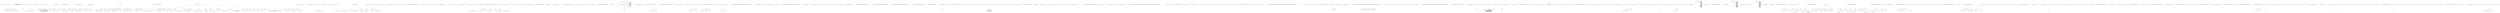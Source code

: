 digraph  {
n221 [label="QuantConnect.Lean.Engine.Engine", span=""];
n222 [label="QuantConnect.Packets.AlgorithmNodePacket", span=""];
n223 [label=algorithm, span=""];
n224 [label=algorithmManager, span=""];
n225 [label=isolator, span=""];
n0 [cluster="QuantConnect.Lean.Engine.Engine.Main(string[])", label="Entry QuantConnect.Lean.Engine.Engine.Main(string[])", span="64-64"];
n1 [cluster="QuantConnect.Lean.Engine.Engine.Main(string[])", label="Log.LogHandler = Composer.Instance.GetExportedValueByTypeName<ILogHandler>(Config.Get(''log-handler'', ''CompositeLogHandler''))", span="66-66"];
n2 [cluster="QuantConnect.Lean.Engine.Engine.Main(string[])", label="string mode = ''RELEASE''", span="69-69"];
n39 [cluster="QuantConnect.Configuration.Config.Get(string, string)", label="Entry QuantConnect.Configuration.Config.Get(string, string)", span="87-87"];
n40 [cluster="QuantConnect.Util.Composer.GetExportedValueByTypeName<T>(string)", label="Entry QuantConnect.Util.Composer.GetExportedValueByTypeName<T>(string)", span="72-72"];
n3 [cluster="QuantConnect.Lean.Engine.Engine.Main(string[])", label="var liveMode = Config.GetBool(''live-mode'')", span="70-70"];
n5 [cluster="QuantConnect.Lean.Engine.Engine.Main(string[])", label="Log.Trace(''Engine.Main(): LEAN ALGORITHMIC TRADING ENGINE v'' + Constants.Version + '' Mode: '' + mode)", span="78-78"];
n4 [cluster="QuantConnect.Lean.Engine.Engine.Main(string[])", label="Thread.CurrentThread.Name = ''Algorithm Analysis Thread''", span="77-77"];
n41 [cluster="QuantConnect.Configuration.Config.GetBool(string, bool)", label="Entry QuantConnect.Configuration.Config.GetBool(string, bool)", span="125-125"];
n29 [cluster="QuantConnect.Lean.Engine.Engine.Main(string[])", label="job.Version != Constants.Version || (liveMode && job.Redelivered)", span="127-127"];
n36 [cluster="QuantConnect.Lean.Engine.Engine.Main(string[])", label="var engine = new Engine(leanEngineSystemHandlers, leanEngineAlgorithmHandlers, liveMode)", span="142-142"];
n6 [cluster="QuantConnect.Lean.Engine.Engine.Main(string[])", label="Log.Trace(''Engine.Main(): Started '' + DateTime.Now.ToShortTimeString())", span="79-79"];
n42 [cluster="QuantConnect.Logging.Log.Trace(string, bool)", label="Entry QuantConnect.Logging.Log.Trace(string, bool)", span="112-112"];
n7 [cluster="QuantConnect.Lean.Engine.Engine.Main(string[])", label="Log.Trace(''Engine.Main(): Memory '' + OS.ApplicationMemoryUsed + ''Mb-App  '' + +OS.TotalPhysicalMemoryUsed + ''Mb-Used  '' + OS.TotalPhysicalMemory + ''Mb-Total'')", span="80-80"];
n43 [cluster="System.DateTime.ToShortTimeString()", label="Entry System.DateTime.ToShortTimeString()", span="0-0"];
n8 [cluster="QuantConnect.Lean.Engine.Engine.Main(string[])", label="LeanEngineSystemHandlers leanEngineSystemHandlers", span="83-83"];
n9 [cluster="QuantConnect.Lean.Engine.Engine.Main(string[])", label="leanEngineSystemHandlers = LeanEngineSystemHandlers.FromConfiguration(Composer.Instance)", span="86-86"];
n10 [cluster="QuantConnect.Lean.Engine.Engine.Main(string[])", label=CompositionException, span="88-88"];
n13 [cluster="QuantConnect.Lean.Engine.Engine.Main(string[])", label="leanEngineSystemHandlers.Initialize()", span="95-95"];
n44 [cluster="QuantConnect.Lean.Engine.LeanEngineSystemHandlers.FromConfiguration(QuantConnect.Util.Composer)", label="Entry QuantConnect.Lean.Engine.LeanEngineSystemHandlers.FromConfiguration(QuantConnect.Util.Composer)", span="90-90"];
n15 [cluster="QuantConnect.Lean.Engine.Engine.Main(string[])", label="var job = leanEngineSystemHandlers.JobQueue.NextJob(out assemblyPath)", span="99-99"];
n31 [cluster="QuantConnect.Lean.Engine.Engine.Main(string[])", label="leanEngineSystemHandlers.JobQueue.AcknowledgeJob(job)", span="133-133"];
n32 [cluster="QuantConnect.Lean.Engine.Engine.Main(string[])", label="leanEngineSystemHandlers.Api.SetAlgorithmStatus(job.AlgorithmId, AlgorithmStatus.RuntimeError, _collapseMessage)", span="134-134"];
n33 [cluster="QuantConnect.Lean.Engine.Engine.Main(string[])", label="leanEngineSystemHandlers.Notify.SetChannel(job.Channel)", span="135-135"];
n34 [cluster="QuantConnect.Lean.Engine.Engine.Main(string[])", label="leanEngineSystemHandlers.Notify.RuntimeError(job.AlgorithmId, _collapseMessage)", span="136-136"];
n11 [cluster="QuantConnect.Lean.Engine.Engine.Main(string[])", label="Log.Error(''Engine.Main(): Failed to load library: '' + compositionException)", span="90-90"];
n12 [cluster="QuantConnect.Lean.Engine.Engine.Main(string[])", label="throw;", span="91-91"];
n45 [cluster="Unk.Error", label="Entry Unk.Error", span=""];
n14 [cluster="QuantConnect.Lean.Engine.Engine.Main(string[])", label="string assemblyPath", span="98-98"];
n46 [cluster="QuantConnect.Lean.Engine.LeanEngineSystemHandlers.Initialize()", label="Entry QuantConnect.Lean.Engine.LeanEngineSystemHandlers.Initialize()", span="102-102"];
n16 [cluster="QuantConnect.Lean.Engine.Engine.Main(string[])", label="job == null", span="101-101"];
n47 [cluster="QuantConnect.Interfaces.IJobQueueHandler.NextJob(out string)", label="Entry QuantConnect.Interfaces.IJobQueueHandler.NextJob(out string)", span="38-38"];
n30 [cluster="QuantConnect.Lean.Engine.Engine.Main(string[])", label="Log.Error(''Engine.Run(): Job Version: '' + job.Version + ''  Deployed Version: '' + Constants.Version)", span="129-129"];
n37 [cluster="QuantConnect.Lean.Engine.Engine.Main(string[])", label="engine.Run(job, assemblyPath)", span="143-143"];
n17 [cluster="QuantConnect.Lean.Engine.Engine.Main(string[])", label="throw new Exception(''Engine.Main(): Job was null.'');", span="103-103"];
n18 [cluster="QuantConnect.Lean.Engine.Engine.Main(string[])", label="LeanEngineAlgorithmHandlers leanEngineAlgorithmHandlers", span="106-106"];
n19 [cluster="QuantConnect.Lean.Engine.Engine.Main(string[])", label="leanEngineAlgorithmHandlers = LeanEngineAlgorithmHandlers.FromConfiguration(Composer.Instance)", span="109-109"];
n20 [cluster="QuantConnect.Lean.Engine.Engine.Main(string[])", label=CompositionException, span="111-111"];
n23 [cluster="QuantConnect.Lean.Engine.Engine.Main(string[])", label="Log.Trace(''JOB HANDLERS: '')", span="118-118"];
n49 [cluster="QuantConnect.Lean.Engine.LeanEngineAlgorithmHandlers.FromConfiguration(QuantConnect.Util.Composer)", label="Entry QuantConnect.Lean.Engine.LeanEngineAlgorithmHandlers.FromConfiguration(QuantConnect.Util.Composer)", span="126-126"];
n24 [cluster="QuantConnect.Lean.Engine.Engine.Main(string[])", label="Log.Trace(''         DataFeed:     '' + leanEngineAlgorithmHandlers.DataFeed.GetType().FullName)", span="119-119"];
n25 [cluster="QuantConnect.Lean.Engine.Engine.Main(string[])", label="Log.Trace(''         Setup:        '' + leanEngineAlgorithmHandlers.Setup.GetType().FullName)", span="120-120"];
n26 [cluster="QuantConnect.Lean.Engine.Engine.Main(string[])", label="Log.Trace(''         RealTime:     '' + leanEngineAlgorithmHandlers.RealTime.GetType().FullName)", span="121-121"];
n27 [cluster="QuantConnect.Lean.Engine.Engine.Main(string[])", label="Log.Trace(''         Results:      '' + leanEngineAlgorithmHandlers.Results.GetType().FullName)", span="122-122"];
n28 [cluster="QuantConnect.Lean.Engine.Engine.Main(string[])", label="Log.Trace(''         Transactions: '' + leanEngineAlgorithmHandlers.Transactions.GetType().FullName)", span="123-123"];
n21 [cluster="QuantConnect.Lean.Engine.Engine.Main(string[])", label="Log.Error(''Engine.Main(): Failed to load library: '' + compositionException)", span="113-113"];
n22 [cluster="QuantConnect.Lean.Engine.Engine.Main(string[])", label="throw;", span="114-114"];
n50 [cluster="object.GetType()", label="Entry object.GetType()", span="0-0"];
n51 [cluster="QuantConnect.Logging.Log.Error(string, bool)", label="Entry QuantConnect.Logging.Log.Error(string, bool)", span="65-65"];
n52 [cluster="QuantConnect.Interfaces.IJobQueueHandler.AcknowledgeJob(QuantConnect.Packets.AlgorithmNodePacket)", label="Entry QuantConnect.Interfaces.IJobQueueHandler.AcknowledgeJob(QuantConnect.Packets.AlgorithmNodePacket)", span="44-44"];
n53 [cluster="QuantConnect.Interfaces.IApi.SetAlgorithmStatus(string, QuantConnect.AlgorithmStatus, string)", label="Entry QuantConnect.Interfaces.IApi.SetAlgorithmStatus(string, QuantConnect.AlgorithmStatus, string)", span="56-56"];
n54 [cluster="QuantConnect.Interfaces.IMessagingHandler.SetChannel(string)", label="Entry QuantConnect.Interfaces.IMessagingHandler.SetChannel(string)", span="38-38"];
n35 [cluster="QuantConnect.Lean.Engine.Engine.Main(string[])", label="return;", span="137-137"];
n55 [cluster="QuantConnect.Interfaces.IMessagingHandler.RuntimeError(string, string, string)", label="Entry QuantConnect.Interfaces.IMessagingHandler.RuntimeError(string, string, string)", span="74-74"];
n56 [cluster="QuantConnect.Lean.Engine.Engine.Engine(QuantConnect.Lean.Engine.LeanEngineSystemHandlers, QuantConnect.Lean.Engine.LeanEngineAlgorithmHandlers, bool)", label="Entry QuantConnect.Lean.Engine.Engine.Engine(QuantConnect.Lean.Engine.LeanEngineSystemHandlers, QuantConnect.Lean.Engine.LeanEngineAlgorithmHandlers, bool)", span="164-164"];
n38 [cluster="QuantConnect.Lean.Engine.Engine.Main(string[])", label="Exit QuantConnect.Lean.Engine.Engine.Main(string[])", span="64-64"];
n57 [cluster="QuantConnect.Lean.Engine.Engine.Run(QuantConnect.Packets.AlgorithmNodePacket, string)", label="Entry QuantConnect.Lean.Engine.Engine.Run(QuantConnect.Packets.AlgorithmNodePacket, string)", span="176-176"];
n48 [cluster="System.Exception.Exception(string)", label="Entry System.Exception.Exception(string)", span="0-0"];
n58 [cluster="QuantConnect.Lean.Engine.Engine.Engine(QuantConnect.Lean.Engine.LeanEngineSystemHandlers, QuantConnect.Lean.Engine.LeanEngineAlgorithmHandlers, bool)", label="_liveMode = liveMode", span="166-166"];
n59 [cluster="QuantConnect.Lean.Engine.Engine.Engine(QuantConnect.Lean.Engine.LeanEngineSystemHandlers, QuantConnect.Lean.Engine.LeanEngineAlgorithmHandlers, bool)", label="_systemHandlers = systemHandlers", span="167-167"];
n60 [cluster="QuantConnect.Lean.Engine.Engine.Engine(QuantConnect.Lean.Engine.LeanEngineSystemHandlers, QuantConnect.Lean.Engine.LeanEngineAlgorithmHandlers, bool)", label="_algorithmHandlers = algorithmHandlers", span="168-168"];
n61 [cluster="QuantConnect.Lean.Engine.Engine.Engine(QuantConnect.Lean.Engine.LeanEngineSystemHandlers, QuantConnect.Lean.Engine.LeanEngineAlgorithmHandlers, bool)", label="Exit QuantConnect.Lean.Engine.Engine.Engine(QuantConnect.Lean.Engine.LeanEngineSystemHandlers, QuantConnect.Lean.Engine.LeanEngineAlgorithmHandlers, bool)", span="164-164"];
n62 [cluster="QuantConnect.Lean.Engine.Engine.Run(QuantConnect.Packets.AlgorithmNodePacket, string)", label="var algorithm = default(IAlgorithm)", span="178-178"];
n72 [cluster="QuantConnect.Lean.Engine.Engine.Run(QuantConnect.Packets.AlgorithmNodePacket, string)", label="_systemHandlers.Notify.SetChannel(job.Channel)", span="196-196"];
n73 [cluster="QuantConnect.Lean.Engine.Engine.Run(QuantConnect.Packets.AlgorithmNodePacket, string)", label="_algorithmHandlers.Results.Initialize(job, _systemHandlers.Notify, _systemHandlers.Api, _algorithmHandlers.DataFeed, _algorithmHandlers.Setup)", span="199-199"];
n77 [cluster="QuantConnect.Lean.Engine.Engine.Run(QuantConnect.Packets.AlgorithmNodePacket, string)", label="algorithm = _algorithmHandlers.Setup.CreateAlgorithmInstance(assemblyPath)", span="208-208"];
n78 [cluster="QuantConnect.Lean.Engine.Engine.Run(QuantConnect.Packets.AlgorithmNodePacket, string)", label="initializeComplete = _algorithmHandlers.Setup.Setup(algorithm, out brokerage, job, _algorithmHandlers.Results)", span="211-211"];
n84 [cluster="QuantConnect.Lean.Engine.Engine.Run(QuantConnect.Packets.AlgorithmNodePacket, string)", label="_systemHandlers.Api.SetAlgorithmStatus(job.AlgorithmId, AlgorithmStatus.RuntimeError, errorMessage)", span="221-221"];
n88 [cluster="QuantConnect.Lean.Engine.Engine.Run(QuantConnect.Packets.AlgorithmNodePacket, string)", label="_systemHandlers.Api.SetAlgorithmStatus(job.AlgorithmId, AlgorithmStatus.RuntimeError, runtimeMessage)", span="228-228"];
n91 [cluster="QuantConnect.Lean.Engine.Engine.Run(QuantConnect.Packets.AlgorithmNodePacket, string)", label="algorithm.SetAlgorithmId(job.AlgorithmId)", span="238-238"];
n95 [cluster="QuantConnect.Lean.Engine.Engine.Run(QuantConnect.Packets.AlgorithmNodePacket, string)", label="_algorithmHandlers.DataFeed.Initialize(algorithm, job, _algorithmHandlers.Results)", span="245-245"];
n97 [cluster="QuantConnect.Lean.Engine.Engine.Run(QuantConnect.Packets.AlgorithmNodePacket, string)", label="_algorithmHandlers.RealTime.Initialize(algorithm, job, _algorithmHandlers.Results, _systemHandlers.Api)", span="247-247"];
n99 [cluster="QuantConnect.Lean.Engine.Engine.Run(QuantConnect.Packets.AlgorithmNodePacket, string)", label="_algorithmHandlers.Results.SendStatusUpdate(job.AlgorithmId, AlgorithmStatus.Running)", span="253-253"];
n106 [cluster="QuantConnect.Lean.Engine.Engine.Run(QuantConnect.Packets.AlgorithmNodePacket, string)", label="_algorithmHandlers.Results.DebugMessage(string.Format(''Launching analysis for {0} with LEAN Engine v{1}'', job.AlgorithmId, Constants.Version))", span="266-266"];
n108 [cluster="QuantConnect.Lean.Engine.Engine.Run(QuantConnect.Packets.AlgorithmNodePacket, string)", label="var complete = isolator.ExecuteWithTimeLimit(_algorithmHandlers.Setup.MaximumRuntime, algorithmManager.TimeLoopWithinLimits, () =>\r\n                        {\r\n                            try\r\n                            {\r\n                                //Run Algorithm Job:\r\n                                // -> Using this Data Feed, \r\n                                // -> Send Orders to this TransactionHandler, \r\n                                // -> Send Results to ResultHandler.\r\n                                algorithmManager.Run(job, algorithm, _algorithmHandlers.DataFeed, _algorithmHandlers.Transactions, _algorithmHandlers.Results, _algorithmHandlers.RealTime, isolator.CancellationToken);\r\n                            }\r\n                            catch (Exception err)\r\n                            {\r\n                                //Debugging at this level is difficult, stack trace needed.\r\n                                Log.Error(''Engine.Run'', err);\r\n                            }\r\n\r\n                            Log.Trace(''Engine.Run(): Exiting Algorithm Manager'');\r\n                        }, job.RamAllocation)", span="274-291"];
n214 [cluster="lambda expression", label="algorithmManager.Run(job, algorithm, _algorithmHandlers.DataFeed, _algorithmHandlers.Transactions, _algorithmHandlers.Results, _algorithmHandlers.RealTime, isolator.CancellationToken)", span="282-282"];
n123 [cluster="QuantConnect.Lean.Engine.Engine.Run(QuantConnect.Packets.AlgorithmNodePacket, string)", label="_systemHandlers.Api.SetAlgorithmStatus(job.AlgorithmId, AlgorithmStatus.RuntimeError, message + '' Stack Trace: '' + err.StackTrace)", span="317-317"];
n140 [cluster="QuantConnect.Lean.Engine.Engine.Run(QuantConnect.Packets.AlgorithmNodePacket, string)", label="_algorithmHandlers.Results.DebugMessage(\r\n                            string.Format(''Algorithm Id:({0}) completed in {1} seconds at {2}k data points per second. Processing total of {3} data points.'',\r\n                                job.AlgorithmId, totalSeconds.ToString(''F2''), ((algorithmManager.DataPoints/(double) 1000)/totalSeconds).ToString(''F0''),\r\n                                algorithmManager.DataPoints.ToString(''N0'')))", span="362-365"];
n141 [cluster="QuantConnect.Lean.Engine.Engine.Run(QuantConnect.Packets.AlgorithmNodePacket, string)", label="_algorithmHandlers.Results.SendFinalResult(job, orders, algorithm.Transactions.TransactionRecord, holdings, statistics, banner)", span="367-367"];
n63 [cluster="QuantConnect.Lean.Engine.Engine.Run(QuantConnect.Packets.AlgorithmNodePacket, string)", label="var algorithmManager = new AlgorithmManager(_liveMode)", span="179-179"];
n64 [cluster="QuantConnect.Lean.Engine.Engine.Run(QuantConnect.Packets.AlgorithmNodePacket, string)", label="var statusPing = new StateCheck.Ping(algorithmManager, _systemHandlers.Api, _algorithmHandlers.Results)", span="182-182"];
n169 [cluster="QuantConnect.Lean.Engine.AlgorithmManager.AlgorithmManager(bool)", label="Entry QuantConnect.Lean.Engine.AlgorithmManager.AlgorithmManager(bool)", span="107-107"];
n65 [cluster="QuantConnect.Lean.Engine.Engine.Run(QuantConnect.Packets.AlgorithmNodePacket, string)", label="var statusPingThread = new Thread(statusPing.Run)", span="183-183"];
n170 [cluster="QuantConnect.Lean.Engine.StateCheck.Ping.Ping(QuantConnect.Lean.Engine.AlgorithmManager, QuantConnect.Interfaces.IApi, QuantConnect.Lean.Engine.Results.IResultHandler)", label="Entry QuantConnect.Lean.Engine.StateCheck.Ping.Ping(QuantConnect.Lean.Engine.AlgorithmManager, QuantConnect.Interfaces.IApi, QuantConnect.Lean.Engine.Results.IResultHandler)", span="40-40"];
n66 [cluster="QuantConnect.Lean.Engine.Engine.Run(QuantConnect.Packets.AlgorithmNodePacket, string)", label="statusPingThread.Start()", span="184-184"];
n171 [cluster="System.Threading.Thread.Thread(System.Threading.ThreadStart)", label="Entry System.Threading.Thread.Thread(System.Threading.ThreadStart)", span="0-0"];
n159 [cluster="QuantConnect.Lean.Engine.Engine.Run(QuantConnect.Packets.AlgorithmNodePacket, string)", label="statusPingThread != null && statusPingThread.IsAlive", span="397-397"];
n160 [cluster="QuantConnect.Lean.Engine.Engine.Run(QuantConnect.Packets.AlgorithmNodePacket, string)", label="statusPingThread.Abort()", span="397-397"];
n67 [cluster="QuantConnect.Lean.Engine.Engine.Run(QuantConnect.Packets.AlgorithmNodePacket, string)", label="var initializeComplete = false", span="189-189"];
n172 [cluster="System.Threading.Thread.Start()", label="Entry System.Threading.Thread.Start()", span="0-0"];
n68 [cluster="QuantConnect.Lean.Engine.Engine.Run(QuantConnect.Packets.AlgorithmNodePacket, string)", label="Thread threadFeed = null", span="190-190"];
n69 [cluster="QuantConnect.Lean.Engine.Engine.Run(QuantConnect.Packets.AlgorithmNodePacket, string)", label="Thread threadTransactions = null", span="191-191"];
n153 [cluster="QuantConnect.Lean.Engine.Engine.Run(QuantConnect.Packets.AlgorithmNodePacket, string)", label="threadFeed != null && threadFeed.IsAlive", span="394-394"];
n154 [cluster="QuantConnect.Lean.Engine.Engine.Run(QuantConnect.Packets.AlgorithmNodePacket, string)", label="threadFeed.Abort()", span="394-394"];
n70 [cluster="QuantConnect.Lean.Engine.Engine.Run(QuantConnect.Packets.AlgorithmNodePacket, string)", label="Thread threadResults = null", span="192-192"];
n155 [cluster="QuantConnect.Lean.Engine.Engine.Run(QuantConnect.Packets.AlgorithmNodePacket, string)", label="threadTransactions != null && threadTransactions.IsAlive", span="395-395"];
n156 [cluster="QuantConnect.Lean.Engine.Engine.Run(QuantConnect.Packets.AlgorithmNodePacket, string)", label="threadTransactions.Abort()", span="395-395"];
n71 [cluster="QuantConnect.Lean.Engine.Engine.Run(QuantConnect.Packets.AlgorithmNodePacket, string)", label="Thread threadRealTime = null", span="193-193"];
n74 [cluster="QuantConnect.Lean.Engine.Engine.Run(QuantConnect.Packets.AlgorithmNodePacket, string)", label="threadResults = new Thread(_algorithmHandlers.Results.Run, 0) {Name = ''Result Thread''}", span="201-201"];
n173 [cluster="QuantConnect.Lean.Engine.Results.IResultHandler.Initialize(QuantConnect.Packets.AlgorithmNodePacket, QuantConnect.Interfaces.IMessagingHandler, QuantConnect.Interfaces.IApi, QuantConnect.Lean.Engine.DataFeeds.IDataFeed, QuantConnect.Lean.Engine.Setup.ISetupHandler)", label="Entry QuantConnect.Lean.Engine.Results.IResultHandler.Initialize(QuantConnect.Packets.AlgorithmNodePacket, QuantConnect.Interfaces.IMessagingHandler, QuantConnect.Interfaces.IApi, QuantConnect.Lean.Engine.DataFeeds.IDataFeed, QuantConnect.Lean.Engine.Setup.ISetupHandler)", span="88-88"];
n75 [cluster="QuantConnect.Lean.Engine.Engine.Run(QuantConnect.Packets.AlgorithmNodePacket, string)", label="threadResults.Start()", span="202-202"];
n174 [cluster="System.Threading.Thread.Thread(System.Threading.ThreadStart, int)", label="Entry System.Threading.Thread.Thread(System.Threading.ThreadStart, int)", span="0-0"];
n157 [cluster="QuantConnect.Lean.Engine.Engine.Run(QuantConnect.Packets.AlgorithmNodePacket, string)", label="threadResults != null && threadResults.IsAlive", span="396-396"];
n158 [cluster="QuantConnect.Lean.Engine.Engine.Run(QuantConnect.Packets.AlgorithmNodePacket, string)", label="threadResults.Abort()", span="396-396"];
n76 [cluster="QuantConnect.Lean.Engine.Engine.Run(QuantConnect.Packets.AlgorithmNodePacket, string)", label="IBrokerage brokerage = null", span="204-204"];
n175 [cluster="QuantConnect.Lean.Engine.Setup.ISetupHandler.CreateAlgorithmInstance(string)", label="Entry QuantConnect.Lean.Engine.Setup.ISetupHandler.CreateAlgorithmInstance(string)", span="77-77"];
n79 [cluster="QuantConnect.Lean.Engine.Engine.Run(QuantConnect.Packets.AlgorithmNodePacket, string)", label="!initializeComplete || algorithm.ErrorMessages.Count > 0 || _algorithmHandlers.Setup.Errors.Count > 0", span="214-214"];
n81 [cluster="QuantConnect.Lean.Engine.Engine.Run(QuantConnect.Packets.AlgorithmNodePacket, string)", label="var errorMessage = String.Join('','', algorithm.ErrorMessages)", span="218-218"];
n92 [cluster="QuantConnect.Lean.Engine.Engine.Run(QuantConnect.Packets.AlgorithmNodePacket, string)", label="algorithm.SetLiveMode(_liveMode)", span="239-239"];
n93 [cluster="QuantConnect.Lean.Engine.Engine.Run(QuantConnect.Packets.AlgorithmNodePacket, string)", label="algorithm.SetLocked()", span="240-240"];
n94 [cluster="QuantConnect.Lean.Engine.Engine.Run(QuantConnect.Packets.AlgorithmNodePacket, string)", label="_algorithmHandlers.Results.SetAlgorithm(algorithm)", span="243-243"];
n96 [cluster="QuantConnect.Lean.Engine.Engine.Run(QuantConnect.Packets.AlgorithmNodePacket, string)", label="_algorithmHandlers.Transactions.Initialize(algorithm, brokerage, _algorithmHandlers.Results)", span="246-246"];
n112 [cluster="QuantConnect.Lean.Engine.Engine.Run(QuantConnect.Packets.AlgorithmNodePacket, string)", label="algorithm.RunTimeError != null", span="301-301"];
n113 [cluster="QuantConnect.Lean.Engine.Engine.Run(QuantConnect.Packets.AlgorithmNodePacket, string)", label="throw algorithm.RunTimeError;", span="303-303"];
n125 [cluster="QuantConnect.Lean.Engine.Engine.Run(QuantConnect.Packets.AlgorithmNodePacket, string)", label="var orders = new Dictionary<int, Order>(algorithm.Transactions.Orders)", span="330-330"];
n135 [cluster="QuantConnect.Lean.Engine.Engine.Run(QuantConnect.Packets.AlgorithmNodePacket, string)", label="var profitLoss =\r\n                                    new SortedDictionary<DateTime, decimal>(algorithm.Transactions.TransactionRecord)", span="349-350"];
n136 [cluster="QuantConnect.Lean.Engine.Engine.Run(QuantConnect.Packets.AlgorithmNodePacket, string)", label="statistics = Statistics.Statistics.Generate(equity, profitLoss, performance,\r\n                                    _algorithmHandlers.Setup.StartingPortfolioValue, algorithm.Portfolio.TotalFees, 252)", span="351-352"];
n176 [cluster="QuantConnect.Lean.Engine.Setup.ISetupHandler.Setup(QuantConnect.Interfaces.IAlgorithm, out QuantConnect.Interfaces.IBrokerage, QuantConnect.Packets.AlgorithmNodePacket, QuantConnect.Lean.Engine.Results.IResultHandler)", label="Entry QuantConnect.Lean.Engine.Setup.ISetupHandler.Setup(QuantConnect.Interfaces.IAlgorithm, out QuantConnect.Interfaces.IBrokerage, QuantConnect.Packets.AlgorithmNodePacket, QuantConnect.Lean.Engine.Results.IResultHandler)", span="87-87"];
n89 [cluster="QuantConnect.Lean.Engine.Engine.Run(QuantConnect.Packets.AlgorithmNodePacket, string)", label=initializeComplete, span="232-232"];
n98 [cluster="QuantConnect.Lean.Engine.Engine.Run(QuantConnect.Packets.AlgorithmNodePacket, string)", label="_algorithmHandlers.Setup.SetupErrorHandler(_algorithmHandlers.Results, brokerage)", span="250-250"];
n161 [cluster="QuantConnect.Lean.Engine.Engine.Run(QuantConnect.Packets.AlgorithmNodePacket, string)", label="brokerage != null", span="399-399"];
n162 [cluster="QuantConnect.Lean.Engine.Engine.Run(QuantConnect.Packets.AlgorithmNodePacket, string)", label="brokerage.Disconnect()", span="401-401"];
n80 [cluster="QuantConnect.Lean.Engine.Engine.Run(QuantConnect.Packets.AlgorithmNodePacket, string)", label="initializeComplete = false", span="216-216"];
n85 [cluster="QuantConnect.Lean.Engine.Engine.Run(QuantConnect.Packets.AlgorithmNodePacket, string)", label=Exception, span="224-224"];
n82 [cluster="QuantConnect.Lean.Engine.Engine.Run(QuantConnect.Packets.AlgorithmNodePacket, string)", label="errorMessage += String.Join('','', _algorithmHandlers.Setup.Errors)", span="219-219"];
n177 [cluster="string.Join(string, System.Collections.Generic.IEnumerable<string>)", label="Entry string.Join(string, System.Collections.Generic.IEnumerable<string>)", span="0-0"];
n83 [cluster="QuantConnect.Lean.Engine.Engine.Run(QuantConnect.Packets.AlgorithmNodePacket, string)", label="_algorithmHandlers.Results.RuntimeError(errorMessage)", span="220-220"];
n178 [cluster="QuantConnect.Lean.Engine.Results.IResultHandler.RuntimeError(string, string)", label="Entry QuantConnect.Lean.Engine.Results.IResultHandler.RuntimeError(string, string)", span="125-125"];
n86 [cluster="QuantConnect.Lean.Engine.Engine.Run(QuantConnect.Packets.AlgorithmNodePacket, string)", label="var runtimeMessage = ''Algorithm.Initialize() Error: '' + err.Message + '' Stack Trace: '' + err.StackTrace", span="226-226"];
n87 [cluster="QuantConnect.Lean.Engine.Engine.Run(QuantConnect.Packets.AlgorithmNodePacket, string)", label="_algorithmHandlers.Results.RuntimeError(runtimeMessage, err.StackTrace)", span="227-227"];
n90 [cluster="QuantConnect.Lean.Engine.Engine.Run(QuantConnect.Packets.AlgorithmNodePacket, string)", label="var startTime = DateTime.Now", span="235-235"];
n147 [cluster="QuantConnect.Lean.Engine.Engine.Run(QuantConnect.Packets.AlgorithmNodePacket, string)", label="_algorithmHandlers.Results.Exit()", span="381-381"];
n139 [cluster="QuantConnect.Lean.Engine.Engine.Run(QuantConnect.Packets.AlgorithmNodePacket, string)", label="var totalSeconds = (DateTime.Now - startTime).TotalSeconds", span="361-361"];
n179 [cluster="QuantConnect.Interfaces.IAlgorithm.SetAlgorithmId(string)", label="Entry QuantConnect.Interfaces.IAlgorithm.SetAlgorithmId(string)", span="322-322"];
n180 [cluster="QuantConnect.Interfaces.IAlgorithm.SetLiveMode(bool)", label="Entry QuantConnect.Interfaces.IAlgorithm.SetLiveMode(bool)", span="416-416"];
n181 [cluster="QuantConnect.Interfaces.IAlgorithm.SetLocked()", label="Entry QuantConnect.Interfaces.IAlgorithm.SetLocked()", span="327-327"];
n182 [cluster="QuantConnect.Lean.Engine.Results.IResultHandler.SetAlgorithm(QuantConnect.Interfaces.IAlgorithm)", label="Entry QuantConnect.Lean.Engine.Results.IResultHandler.SetAlgorithm(QuantConnect.Interfaces.IAlgorithm)", span="176-176"];
n183 [cluster="QuantConnect.Lean.Engine.DataFeeds.IDataFeed.Initialize(QuantConnect.Interfaces.IAlgorithm, QuantConnect.Packets.AlgorithmNodePacket, QuantConnect.Lean.Engine.Results.IResultHandler)", label="Entry QuantConnect.Lean.Engine.DataFeeds.IDataFeed.Initialize(QuantConnect.Interfaces.IAlgorithm, QuantConnect.Packets.AlgorithmNodePacket, QuantConnect.Lean.Engine.Results.IResultHandler)", span="109-109"];
n184 [cluster="QuantConnect.Lean.Engine.TransactionHandlers.ITransactionHandler.Initialize(QuantConnect.Interfaces.IAlgorithm, QuantConnect.Interfaces.IBrokerage, QuantConnect.Lean.Engine.Results.IResultHandler)", label="Entry QuantConnect.Lean.Engine.TransactionHandlers.ITransactionHandler.Initialize(QuantConnect.Interfaces.IAlgorithm, QuantConnect.Interfaces.IBrokerage, QuantConnect.Lean.Engine.Results.IResultHandler)", span="49-49"];
n185 [cluster="QuantConnect.Lean.Engine.RealTime.IRealTimeHandler.Initialize(QuantConnect.Interfaces.IAlgorithm, QuantConnect.Packets.AlgorithmNodePacket, QuantConnect.Lean.Engine.Results.IResultHandler, QuantConnect.Interfaces.IApi)", label="Entry QuantConnect.Lean.Engine.RealTime.IRealTimeHandler.Initialize(QuantConnect.Interfaces.IAlgorithm, QuantConnect.Packets.AlgorithmNodePacket, QuantConnect.Lean.Engine.Results.IResultHandler, QuantConnect.Interfaces.IApi)", span="66-66"];
n186 [cluster="QuantConnect.Lean.Engine.Setup.ISetupHandler.SetupErrorHandler(QuantConnect.Lean.Engine.Results.IResultHandler, QuantConnect.Interfaces.IBrokerage)", label="Entry QuantConnect.Lean.Engine.Setup.ISetupHandler.SetupErrorHandler(QuantConnect.Lean.Engine.Results.IResultHandler, QuantConnect.Interfaces.IBrokerage)", span="95-95"];
n100 [cluster="QuantConnect.Lean.Engine.Engine.Run(QuantConnect.Packets.AlgorithmNodePacket, string)", label="threadFeed = new Thread(_algorithmHandlers.DataFeed.Run) {Name = ''DataFeed Thread''}", span="256-256"];
n187 [cluster="QuantConnect.Lean.Engine.Results.IResultHandler.SendStatusUpdate(string, QuantConnect.AlgorithmStatus, string)", label="Entry QuantConnect.Lean.Engine.Results.IResultHandler.SendStatusUpdate(string, QuantConnect.AlgorithmStatus, string)", span="197-197"];
n101 [cluster="QuantConnect.Lean.Engine.Engine.Run(QuantConnect.Packets.AlgorithmNodePacket, string)", label="threadTransactions = new Thread(_algorithmHandlers.Transactions.Run) {Name = ''Transaction Thread''}", span="257-257"];
n103 [cluster="QuantConnect.Lean.Engine.Engine.Run(QuantConnect.Packets.AlgorithmNodePacket, string)", label="threadFeed.Start()", span="261-261"];
n102 [cluster="QuantConnect.Lean.Engine.Engine.Run(QuantConnect.Packets.AlgorithmNodePacket, string)", label="threadRealTime = new Thread(_algorithmHandlers.RealTime.Run) {Name = ''RealTime Thread''}", span="258-258"];
n104 [cluster="QuantConnect.Lean.Engine.Engine.Run(QuantConnect.Packets.AlgorithmNodePacket, string)", label="threadTransactions.Start()", span="262-262"];
n105 [cluster="QuantConnect.Lean.Engine.Engine.Run(QuantConnect.Packets.AlgorithmNodePacket, string)", label="threadRealTime.Start()", span="263-263"];
n107 [cluster="QuantConnect.Lean.Engine.Engine.Run(QuantConnect.Packets.AlgorithmNodePacket, string)", label="var isolator = new Isolator()", span="271-271"];
n188 [cluster="string.Format(string, object, object)", label="Entry string.Format(string, object, object)", span="0-0"];
n189 [cluster="QuantConnect.Lean.Engine.Results.IResultHandler.DebugMessage(string)", label="Entry QuantConnect.Lean.Engine.Results.IResultHandler.DebugMessage(string)", span="99-99"];
n190 [cluster="QuantConnect.Isolator.Isolator()", label="Entry QuantConnect.Isolator.Isolator()", span="55-55"];
n109 [cluster="QuantConnect.Lean.Engine.Engine.Run(QuantConnect.Packets.AlgorithmNodePacket, string)", label="!complete", span="293-293"];
n191 [cluster="QuantConnect.Isolator.ExecuteWithTimeLimit(System.TimeSpan, System.Func<string>, System.Action, long)", label="Entry QuantConnect.Isolator.ExecuteWithTimeLimit(System.TimeSpan, System.Func<string>, System.Action, long)", span="69-69"];
n213 [cluster="lambda expression", label="Entry lambda expression", span="274-291"];
n110 [cluster="QuantConnect.Lean.Engine.Engine.Run(QuantConnect.Packets.AlgorithmNodePacket, string)", label="Log.Error(''Engine.Main(): Failed to complete in time: '' + _algorithmHandlers.Setup.MaximumRuntime.ToString(''F''))", span="295-295"];
n111 [cluster="QuantConnect.Lean.Engine.Engine.Run(QuantConnect.Packets.AlgorithmNodePacket, string)", label="throw new Exception(''Failed to complete algorithm within '' + _algorithmHandlers.Setup.MaximumRuntime.ToString(''F'')\r\n                                + '' seconds. Please make it run faster.'');", span="296-297"];
n192 [cluster="System.TimeSpan.ToString(string)", label="Entry System.TimeSpan.ToString(string)", span="0-0"];
n114 [cluster="QuantConnect.Lean.Engine.Engine.Run(QuantConnect.Packets.AlgorithmNodePacket, string)", label=Exception, span="306-306"];
n124 [cluster="QuantConnect.Lean.Engine.Engine.Run(QuantConnect.Packets.AlgorithmNodePacket, string)", label="var charts = new Dictionary<string, Chart>(_algorithmHandlers.Results.Charts)", span="329-329"];
n115 [cluster="QuantConnect.Lean.Engine.Engine.Run(QuantConnect.Packets.AlgorithmNodePacket, string)", label="Log.Error(''Engine.Run(): Breaking out of parent try-catch: '' + err.Message + '' '' + err.StackTrace)", span="309-309"];
n116 [cluster="QuantConnect.Lean.Engine.Engine.Run(QuantConnect.Packets.AlgorithmNodePacket, string)", label="_algorithmHandlers.DataFeed != null", span="310-310"];
n117 [cluster="QuantConnect.Lean.Engine.Engine.Run(QuantConnect.Packets.AlgorithmNodePacket, string)", label="_algorithmHandlers.DataFeed.Exit()", span="310-310"];
n118 [cluster="QuantConnect.Lean.Engine.Engine.Run(QuantConnect.Packets.AlgorithmNodePacket, string)", label="_algorithmHandlers.Results != null", span="311-311"];
n193 [cluster="QuantConnect.Lean.Engine.DataFeeds.IDataFeed.Exit()", label="Entry QuantConnect.Lean.Engine.DataFeeds.IDataFeed.Exit()", span="119-119"];
n119 [cluster="QuantConnect.Lean.Engine.Engine.Run(QuantConnect.Packets.AlgorithmNodePacket, string)", label="var message = ''Runtime Error: '' + err.Message", span="313-313"];
n120 [cluster="QuantConnect.Lean.Engine.Engine.Run(QuantConnect.Packets.AlgorithmNodePacket, string)", label="Log.Trace(''Engine.Run(): Sending runtime error to user...'')", span="314-314"];
n121 [cluster="QuantConnect.Lean.Engine.Engine.Run(QuantConnect.Packets.AlgorithmNodePacket, string)", label="_algorithmHandlers.Results.LogMessage(message)", span="315-315"];
n122 [cluster="QuantConnect.Lean.Engine.Engine.Run(QuantConnect.Packets.AlgorithmNodePacket, string)", label="_algorithmHandlers.Results.RuntimeError(message, err.StackTrace)", span="316-316"];
n194 [cluster="QuantConnect.Lean.Engine.Results.IResultHandler.LogMessage(string)", label="Entry QuantConnect.Lean.Engine.Results.IResultHandler.LogMessage(string)", span="111-111"];
n195 [cluster="System.Collections.Generic.Dictionary<TKey, TValue>.Dictionary(System.Collections.Generic.IDictionary<TKey, TValue>)", label="Entry System.Collections.Generic.Dictionary<TKey, TValue>.Dictionary(System.Collections.Generic.IDictionary<TKey, TValue>)", span="0-0"];
n132 [cluster="QuantConnect.Lean.Engine.Engine.Run(QuantConnect.Packets.AlgorithmNodePacket, string)", label="charts.ContainsKey(strategyEquityKey) &&\r\n                                charts[strategyEquityKey].Series.ContainsKey(equityKey) &&\r\n                                charts[strategyEquityKey].Series.ContainsKey(dailyPerformanceKey)", span="343-345"];
n133 [cluster="QuantConnect.Lean.Engine.Engine.Run(QuantConnect.Packets.AlgorithmNodePacket, string)", label="var equity = charts[strategyEquityKey].Series[equityKey].Values", span="347-347"];
n134 [cluster="QuantConnect.Lean.Engine.Engine.Run(QuantConnect.Packets.AlgorithmNodePacket, string)", label="var performance = charts[strategyEquityKey].Series[dailyPerformanceKey].Values", span="348-348"];
n126 [cluster="QuantConnect.Lean.Engine.Engine.Run(QuantConnect.Packets.AlgorithmNodePacket, string)", label="var holdings = new Dictionary<string, Holding>()", span="331-331"];
n127 [cluster="QuantConnect.Lean.Engine.Engine.Run(QuantConnect.Packets.AlgorithmNodePacket, string)", label="var statistics = new Dictionary<string, string>()", span="332-332"];
n196 [cluster="System.Collections.Generic.Dictionary<TKey, TValue>.Dictionary()", label="Entry System.Collections.Generic.Dictionary<TKey, TValue>.Dictionary()", span="0-0"];
n128 [cluster="QuantConnect.Lean.Engine.Engine.Run(QuantConnect.Packets.AlgorithmNodePacket, string)", label="var banner = new Dictionary<string, string>()", span="333-333"];
n129 [cluster="QuantConnect.Lean.Engine.Engine.Run(QuantConnect.Packets.AlgorithmNodePacket, string)", label="string strategyEquityKey = ''Strategy Equity''", span="338-338"];
n130 [cluster="QuantConnect.Lean.Engine.Engine.Run(QuantConnect.Packets.AlgorithmNodePacket, string)", label="string equityKey = ''Equity''", span="339-339"];
n131 [cluster="QuantConnect.Lean.Engine.Engine.Run(QuantConnect.Packets.AlgorithmNodePacket, string)", label="string dailyPerformanceKey = ''Daily Performance''", span="340-340"];
n137 [cluster="QuantConnect.Lean.Engine.Engine.Run(QuantConnect.Packets.AlgorithmNodePacket, string)", label=Exception, span="355-355"];
n197 [cluster="System.Collections.Generic.Dictionary<TKey, TValue>.ContainsKey(TKey)", label="Entry System.Collections.Generic.Dictionary<TKey, TValue>.ContainsKey(TKey)", span="0-0"];
n198 [cluster="System.Collections.Generic.SortedDictionary<TKey, TValue>.SortedDictionary(System.Collections.Generic.IDictionary<TKey, TValue>)", label="Entry System.Collections.Generic.SortedDictionary<TKey, TValue>.SortedDictionary(System.Collections.Generic.IDictionary<TKey, TValue>)", span="0-0"];
n199 [cluster="QuantConnect.Statistics.Statistics.Generate(System.Collections.Generic.IEnumerable<QuantConnect.ChartPoint>, System.Collections.Generic.SortedDictionary<System.DateTime, decimal>, System.Collections.Generic.IEnumerable<QuantConnect.ChartPoint>, decimal, decimal, double)", label="Entry QuantConnect.Statistics.Statistics.Generate(System.Collections.Generic.IEnumerable<QuantConnect.ChartPoint>, System.Collections.Generic.SortedDictionary<System.DateTime, decimal>, System.Collections.Generic.IEnumerable<QuantConnect.ChartPoint>, decimal, decimal, double)", span="112-112"];
n138 [cluster="QuantConnect.Lean.Engine.Engine.Run(QuantConnect.Packets.AlgorithmNodePacket, string)", label="Log.Error(''Algorithm.Node.Engine(): Error generating statistics packet: '' + err.Message)", span="357-357"];
n200 [cluster="double.ToString(string)", label="Entry double.ToString(string)", span="0-0"];
n201 [cluster="long.ToString(string)", label="Entry long.ToString(string)", span="0-0"];
n202 [cluster="string.Format(string, params object[])", label="Entry string.Format(string, params object[])", span="0-0"];
n142 [cluster="QuantConnect.Lean.Engine.Engine.Run(QuantConnect.Packets.AlgorithmNodePacket, string)", label=Exception, span="369-369"];
n144 [cluster="QuantConnect.Lean.Engine.Engine.Run(QuantConnect.Packets.AlgorithmNodePacket, string)", label="_algorithmHandlers.Transactions.Exit()", span="375-375"];
n203 [cluster="QuantConnect.Lean.Engine.Results.IResultHandler.SendFinalResult(QuantConnect.Packets.AlgorithmNodePacket, System.Collections.Generic.Dictionary<int, QuantConnect.Orders.Order>, System.Collections.Generic.Dictionary<System.DateTime, decimal>, System.Collections.Generic.Dictionary<string, QuantConnect.Holding>, System.Collections.Generic.Dictionary<string, string>, System.Collections.Generic.Dictionary<string, string>)", label="Entry QuantConnect.Lean.Engine.Results.IResultHandler.SendFinalResult(QuantConnect.Packets.AlgorithmNodePacket, System.Collections.Generic.Dictionary<int, QuantConnect.Orders.Order>, System.Collections.Generic.Dictionary<System.DateTime, decimal>, System.Collections.Generic.Dictionary<string, QuantConnect.Holding>, System.Collections.Generic.Dictionary<string, string>, System.Collections.Generic.Dictionary<string, string>)", span="189-189"];
n143 [cluster="QuantConnect.Lean.Engine.Engine.Run(QuantConnect.Packets.AlgorithmNodePacket, string)", label="Log.Error(''Engine.Main(): Error sending analysis result: '' + err.Message + ''  ST >> '' + err.StackTrace)", span="371-371"];
n145 [cluster="QuantConnect.Lean.Engine.Engine.Run(QuantConnect.Packets.AlgorithmNodePacket, string)", label="_algorithmHandlers.DataFeed.Exit()", span="376-376"];
n204 [cluster="QuantConnect.Lean.Engine.TransactionHandlers.ITransactionHandler.Exit()", label="Entry QuantConnect.Lean.Engine.TransactionHandlers.ITransactionHandler.Exit()", span="59-59"];
n146 [cluster="QuantConnect.Lean.Engine.Engine.Run(QuantConnect.Packets.AlgorithmNodePacket, string)", label="_algorithmHandlers.RealTime.Exit()", span="377-377"];
n205 [cluster="QuantConnect.Lean.Engine.RealTime.IRealTimeHandler.Exit()", label="Entry QuantConnect.Lean.Engine.RealTime.IRealTimeHandler.Exit()", span="109-109"];
n148 [cluster="QuantConnect.Lean.Engine.Engine.Run(QuantConnect.Packets.AlgorithmNodePacket, string)", label="StateCheck.Ping.Exit()", span="382-382"];
n206 [cluster="QuantConnect.Lean.Engine.Results.IResultHandler.Exit()", label="Entry QuantConnect.Lean.Engine.Results.IResultHandler.Exit()", span="221-221"];
n149 [cluster="QuantConnect.Lean.Engine.Engine.Run(QuantConnect.Packets.AlgorithmNodePacket, string)", label="var ts = Stopwatch.StartNew()", span="385-385"];
n207 [cluster="QuantConnect.Lean.Engine.StateCheck.Ping.Exit()", label="Entry QuantConnect.Lean.Engine.StateCheck.Ping.Exit()", span="81-81"];
n150 [cluster="QuantConnect.Lean.Engine.Engine.Run(QuantConnect.Packets.AlgorithmNodePacket, string)", label="(_algorithmHandlers.Results.IsActive || (_algorithmHandlers.Transactions != null && _algorithmHandlers.Transactions.IsActive) || (_algorithmHandlers.DataFeed != null && _algorithmHandlers.DataFeed.IsActive))\r\n                    && ts.ElapsedMilliseconds < 30*1000", span="386-387"];
n208 [cluster="System.Diagnostics.Stopwatch.StartNew()", label="Entry System.Diagnostics.Stopwatch.StartNew()", span="0-0"];
n151 [cluster="QuantConnect.Lean.Engine.Engine.Run(QuantConnect.Packets.AlgorithmNodePacket, string)", label="Thread.Sleep(100)", span="389-389"];
n152 [cluster="QuantConnect.Lean.Engine.Engine.Run(QuantConnect.Packets.AlgorithmNodePacket, string)", label="Log.Trace(''Waiting for threads to exit...'')", span="390-390"];
n209 [cluster="System.Threading.Thread.Sleep(int)", label="Entry System.Threading.Thread.Sleep(int)", span="0-0"];
n210 [cluster="System.Threading.Thread.Abort()", label="Entry System.Threading.Thread.Abort()", span="0-0"];
n163 [cluster="QuantConnect.Lean.Engine.Engine.Run(QuantConnect.Packets.AlgorithmNodePacket, string)", label="_algorithmHandlers.Setup != null", span="403-403"];
n211 [cluster="QuantConnect.Interfaces.IBrokerage.Disconnect()", label="Entry QuantConnect.Interfaces.IBrokerage.Disconnect()", span="106-106"];
n164 [cluster="QuantConnect.Lean.Engine.Engine.Run(QuantConnect.Packets.AlgorithmNodePacket, string)", label="_algorithmHandlers.Setup.Dispose()", span="405-405"];
n165 [cluster="QuantConnect.Lean.Engine.Engine.Run(QuantConnect.Packets.AlgorithmNodePacket, string)", label="Log.Trace(''Engine.Main(): Analysis Completed and Results Posted.'')", span="407-407"];
n212 [cluster="System.IDisposable.Dispose()", label="Entry System.IDisposable.Dispose()", span="0-0"];
n166 [cluster="QuantConnect.Lean.Engine.Engine.Run(QuantConnect.Packets.AlgorithmNodePacket, string)", label=Exception, span="409-409"];
n168 [cluster="QuantConnect.Lean.Engine.Engine.Run(QuantConnect.Packets.AlgorithmNodePacket, string)", label="Exit QuantConnect.Lean.Engine.Engine.Run(QuantConnect.Packets.AlgorithmNodePacket, string)", span="176-176"];
n167 [cluster="QuantConnect.Lean.Engine.Engine.Run(QuantConnect.Packets.AlgorithmNodePacket, string)", label="Log.Error(''Engine.Main(): Error running algorithm: '' + err.Message + '' >> '' + err.StackTrace)", span="411-411"];
n215 [cluster="lambda expression", label=Exception, span="284-284"];
n217 [cluster="lambda expression", label="Log.Trace(''Engine.Run(): Exiting Algorithm Manager'')", span="290-290"];
n219 [cluster="QuantConnect.Lean.Engine.AlgorithmManager.Run(QuantConnect.Packets.AlgorithmNodePacket, QuantConnect.Interfaces.IAlgorithm, QuantConnect.Lean.Engine.DataFeeds.IDataFeed, QuantConnect.Lean.Engine.TransactionHandlers.ITransactionHandler, QuantConnect.Lean.Engine.Results.IResultHandler, QuantConnect.Lean.Engine.RealTime.IRealTimeHandler, System.Threading.CancellationToken)", label="Entry QuantConnect.Lean.Engine.AlgorithmManager.Run(QuantConnect.Packets.AlgorithmNodePacket, QuantConnect.Interfaces.IAlgorithm, QuantConnect.Lean.Engine.DataFeeds.IDataFeed, QuantConnect.Lean.Engine.TransactionHandlers.ITransactionHandler, QuantConnect.Lean.Engine.Results.IResultHandler, QuantConnect.Lean.Engine.RealTime.IRealTimeHandler, System.Threading.CancellationToken)", span="131-131"];
n216 [cluster="lambda expression", label="Log.Error(''Engine.Run'', err)", span="287-287"];
n220 [cluster="QuantConnect.Logging.Log.Error(string, System.Exception, string, bool)", label="Entry QuantConnect.Logging.Log.Error(string, System.Exception, string, bool)", span="86-86"];
n218 [cluster="lambda expression", label="Exit lambda expression", span="274-291"];
m0_36 [cluster="QuantConnect.Lean.Engine.DataFeeds.IDataFeed.Exit()", file="LeanEngineAlgorithmHandlers.cs", label="Entry QuantConnect.Lean.Engine.DataFeeds.IDataFeed.Exit()", span="119-119"];
m0_39 [cluster="System.IDisposable.Dispose()", file="LeanEngineAlgorithmHandlers.cs", label="Entry System.IDisposable.Dispose()", span="0-0"];
m0_28 [cluster="QuantConnect.Lean.Engine.LeanEngineAlgorithmHandlers.Dispose()", file="LeanEngineAlgorithmHandlers.cs", label="Entry QuantConnect.Lean.Engine.LeanEngineAlgorithmHandlers.Dispose()", span="147-147"];
m0_33 [cluster="QuantConnect.Lean.Engine.LeanEngineAlgorithmHandlers.Dispose()", file="LeanEngineAlgorithmHandlers.cs", label="Setup.Dispose()", span="153-153"];
m0_34 [cluster="QuantConnect.Lean.Engine.LeanEngineAlgorithmHandlers.Dispose()", file="LeanEngineAlgorithmHandlers.cs", label="Exit QuantConnect.Lean.Engine.LeanEngineAlgorithmHandlers.Dispose()", span="147-147"];
m0_37 [cluster="QuantConnect.Lean.Engine.TransactionHandlers.ITransactionHandler.Exit()", file="LeanEngineAlgorithmHandlers.cs", label="Entry QuantConnect.Lean.Engine.TransactionHandlers.ITransactionHandler.Exit()", span="59-59"];
m0_0 [cluster="QuantConnect.Lean.Engine.LeanEngineAlgorithmHandlers.LeanEngineAlgorithmHandlers(QuantConnect.Lean.Engine.Results.IResultHandler, QuantConnect.Lean.Engine.Setup.ISetupHandler, QuantConnect.Lean.Engine.DataFeeds.IDataFeed, QuantConnect.Lean.Engine.TransactionHandlers.ITransactionHandler, QuantConnect.Lean.Engine.RealTime.IRealTimeHandler)", file="LeanEngineAlgorithmHandlers.cs", label="Entry QuantConnect.Lean.Engine.LeanEngineAlgorithmHandlers.LeanEngineAlgorithmHandlers(QuantConnect.Lean.Engine.Results.IResultHandler, QuantConnect.Lean.Engine.Setup.ISetupHandler, QuantConnect.Lean.Engine.DataFeeds.IDataFeed, QuantConnect.Lean.Engine.TransactionHandlers.ITransactionHandler, QuantConnect.Lean.Engine.RealTime.IRealTimeHandler)", span="87-87"];
m0_1 [cluster="QuantConnect.Lean.Engine.LeanEngineAlgorithmHandlers.LeanEngineAlgorithmHandlers(QuantConnect.Lean.Engine.Results.IResultHandler, QuantConnect.Lean.Engine.Setup.ISetupHandler, QuantConnect.Lean.Engine.DataFeeds.IDataFeed, QuantConnect.Lean.Engine.TransactionHandlers.ITransactionHandler, QuantConnect.Lean.Engine.RealTime.IRealTimeHandler)", file="LeanEngineAlgorithmHandlers.cs", label="results == null", span="93-93"];
m0_3 [cluster="QuantConnect.Lean.Engine.LeanEngineAlgorithmHandlers.LeanEngineAlgorithmHandlers(QuantConnect.Lean.Engine.Results.IResultHandler, QuantConnect.Lean.Engine.Setup.ISetupHandler, QuantConnect.Lean.Engine.DataFeeds.IDataFeed, QuantConnect.Lean.Engine.TransactionHandlers.ITransactionHandler, QuantConnect.Lean.Engine.RealTime.IRealTimeHandler)", file="LeanEngineAlgorithmHandlers.cs", label="setup == null", span="97-97"];
m0_5 [cluster="QuantConnect.Lean.Engine.LeanEngineAlgorithmHandlers.LeanEngineAlgorithmHandlers(QuantConnect.Lean.Engine.Results.IResultHandler, QuantConnect.Lean.Engine.Setup.ISetupHandler, QuantConnect.Lean.Engine.DataFeeds.IDataFeed, QuantConnect.Lean.Engine.TransactionHandlers.ITransactionHandler, QuantConnect.Lean.Engine.RealTime.IRealTimeHandler)", file="LeanEngineAlgorithmHandlers.cs", label="dataFeed == null", span="101-101"];
m0_7 [cluster="QuantConnect.Lean.Engine.LeanEngineAlgorithmHandlers.LeanEngineAlgorithmHandlers(QuantConnect.Lean.Engine.Results.IResultHandler, QuantConnect.Lean.Engine.Setup.ISetupHandler, QuantConnect.Lean.Engine.DataFeeds.IDataFeed, QuantConnect.Lean.Engine.TransactionHandlers.ITransactionHandler, QuantConnect.Lean.Engine.RealTime.IRealTimeHandler)", file="LeanEngineAlgorithmHandlers.cs", label="transactions == null", span="105-105"];
m0_9 [cluster="QuantConnect.Lean.Engine.LeanEngineAlgorithmHandlers.LeanEngineAlgorithmHandlers(QuantConnect.Lean.Engine.Results.IResultHandler, QuantConnect.Lean.Engine.Setup.ISetupHandler, QuantConnect.Lean.Engine.DataFeeds.IDataFeed, QuantConnect.Lean.Engine.TransactionHandlers.ITransactionHandler, QuantConnect.Lean.Engine.RealTime.IRealTimeHandler)", file="LeanEngineAlgorithmHandlers.cs", label="realTime == null", span="109-109"];
m0_11 [cluster="QuantConnect.Lean.Engine.LeanEngineAlgorithmHandlers.LeanEngineAlgorithmHandlers(QuantConnect.Lean.Engine.Results.IResultHandler, QuantConnect.Lean.Engine.Setup.ISetupHandler, QuantConnect.Lean.Engine.DataFeeds.IDataFeed, QuantConnect.Lean.Engine.TransactionHandlers.ITransactionHandler, QuantConnect.Lean.Engine.RealTime.IRealTimeHandler)", file="LeanEngineAlgorithmHandlers.cs", label="_results = results", span="113-113"];
m0_12 [cluster="QuantConnect.Lean.Engine.LeanEngineAlgorithmHandlers.LeanEngineAlgorithmHandlers(QuantConnect.Lean.Engine.Results.IResultHandler, QuantConnect.Lean.Engine.Setup.ISetupHandler, QuantConnect.Lean.Engine.DataFeeds.IDataFeed, QuantConnect.Lean.Engine.TransactionHandlers.ITransactionHandler, QuantConnect.Lean.Engine.RealTime.IRealTimeHandler)", file="LeanEngineAlgorithmHandlers.cs", label="_setup = setup", span="114-114"];
m0_13 [cluster="QuantConnect.Lean.Engine.LeanEngineAlgorithmHandlers.LeanEngineAlgorithmHandlers(QuantConnect.Lean.Engine.Results.IResultHandler, QuantConnect.Lean.Engine.Setup.ISetupHandler, QuantConnect.Lean.Engine.DataFeeds.IDataFeed, QuantConnect.Lean.Engine.TransactionHandlers.ITransactionHandler, QuantConnect.Lean.Engine.RealTime.IRealTimeHandler)", file="LeanEngineAlgorithmHandlers.cs", label="_dataFeed = dataFeed", span="115-115"];
m0_14 [cluster="QuantConnect.Lean.Engine.LeanEngineAlgorithmHandlers.LeanEngineAlgorithmHandlers(QuantConnect.Lean.Engine.Results.IResultHandler, QuantConnect.Lean.Engine.Setup.ISetupHandler, QuantConnect.Lean.Engine.DataFeeds.IDataFeed, QuantConnect.Lean.Engine.TransactionHandlers.ITransactionHandler, QuantConnect.Lean.Engine.RealTime.IRealTimeHandler)", file="LeanEngineAlgorithmHandlers.cs", label="_transactions = transactions", span="116-116"];
m0_15 [cluster="QuantConnect.Lean.Engine.LeanEngineAlgorithmHandlers.LeanEngineAlgorithmHandlers(QuantConnect.Lean.Engine.Results.IResultHandler, QuantConnect.Lean.Engine.Setup.ISetupHandler, QuantConnect.Lean.Engine.DataFeeds.IDataFeed, QuantConnect.Lean.Engine.TransactionHandlers.ITransactionHandler, QuantConnect.Lean.Engine.RealTime.IRealTimeHandler)", file="LeanEngineAlgorithmHandlers.cs", label="_realTime = realTime", span="117-117"];
m0_2 [cluster="QuantConnect.Lean.Engine.LeanEngineAlgorithmHandlers.LeanEngineAlgorithmHandlers(QuantConnect.Lean.Engine.Results.IResultHandler, QuantConnect.Lean.Engine.Setup.ISetupHandler, QuantConnect.Lean.Engine.DataFeeds.IDataFeed, QuantConnect.Lean.Engine.TransactionHandlers.ITransactionHandler, QuantConnect.Lean.Engine.RealTime.IRealTimeHandler)", file="LeanEngineAlgorithmHandlers.cs", label="throw new ArgumentNullException(''results'');", span="95-95"];
m0_4 [cluster="QuantConnect.Lean.Engine.LeanEngineAlgorithmHandlers.LeanEngineAlgorithmHandlers(QuantConnect.Lean.Engine.Results.IResultHandler, QuantConnect.Lean.Engine.Setup.ISetupHandler, QuantConnect.Lean.Engine.DataFeeds.IDataFeed, QuantConnect.Lean.Engine.TransactionHandlers.ITransactionHandler, QuantConnect.Lean.Engine.RealTime.IRealTimeHandler)", file="LeanEngineAlgorithmHandlers.cs", label="throw new ArgumentNullException(''setup'');", span="99-99"];
m0_6 [cluster="QuantConnect.Lean.Engine.LeanEngineAlgorithmHandlers.LeanEngineAlgorithmHandlers(QuantConnect.Lean.Engine.Results.IResultHandler, QuantConnect.Lean.Engine.Setup.ISetupHandler, QuantConnect.Lean.Engine.DataFeeds.IDataFeed, QuantConnect.Lean.Engine.TransactionHandlers.ITransactionHandler, QuantConnect.Lean.Engine.RealTime.IRealTimeHandler)", file="LeanEngineAlgorithmHandlers.cs", label="throw new ArgumentNullException(''dataFeed'');", span="103-103"];
m0_8 [cluster="QuantConnect.Lean.Engine.LeanEngineAlgorithmHandlers.LeanEngineAlgorithmHandlers(QuantConnect.Lean.Engine.Results.IResultHandler, QuantConnect.Lean.Engine.Setup.ISetupHandler, QuantConnect.Lean.Engine.DataFeeds.IDataFeed, QuantConnect.Lean.Engine.TransactionHandlers.ITransactionHandler, QuantConnect.Lean.Engine.RealTime.IRealTimeHandler)", file="LeanEngineAlgorithmHandlers.cs", label="throw new ArgumentNullException(''transactions'');", span="107-107"];
m0_10 [cluster="QuantConnect.Lean.Engine.LeanEngineAlgorithmHandlers.LeanEngineAlgorithmHandlers(QuantConnect.Lean.Engine.Results.IResultHandler, QuantConnect.Lean.Engine.Setup.ISetupHandler, QuantConnect.Lean.Engine.DataFeeds.IDataFeed, QuantConnect.Lean.Engine.TransactionHandlers.ITransactionHandler, QuantConnect.Lean.Engine.RealTime.IRealTimeHandler)", file="LeanEngineAlgorithmHandlers.cs", label="throw new ArgumentNullException(''realTime'');", span="111-111"];
m0_16 [cluster="QuantConnect.Lean.Engine.LeanEngineAlgorithmHandlers.LeanEngineAlgorithmHandlers(QuantConnect.Lean.Engine.Results.IResultHandler, QuantConnect.Lean.Engine.Setup.ISetupHandler, QuantConnect.Lean.Engine.DataFeeds.IDataFeed, QuantConnect.Lean.Engine.TransactionHandlers.ITransactionHandler, QuantConnect.Lean.Engine.RealTime.IRealTimeHandler)", file="LeanEngineAlgorithmHandlers.cs", label="Exit QuantConnect.Lean.Engine.LeanEngineAlgorithmHandlers.LeanEngineAlgorithmHandlers(QuantConnect.Lean.Engine.Results.IResultHandler, QuantConnect.Lean.Engine.Setup.ISetupHandler, QuantConnect.Lean.Engine.DataFeeds.IDataFeed, QuantConnect.Lean.Engine.TransactionHandlers.ITransactionHandler, QuantConnect.Lean.Engine.RealTime.IRealTimeHandler)", span="87-87"];
m0_17 [cluster="System.ArgumentNullException.ArgumentNullException(string)", file="LeanEngineAlgorithmHandlers.cs", label="Entry System.ArgumentNullException.ArgumentNullException(string)", span="0-0"];
m0_38 [cluster="QuantConnect.Lean.Engine.RealTime.IRealTimeHandler.Exit()", file="LeanEngineAlgorithmHandlers.cs", label="Entry QuantConnect.Lean.Engine.RealTime.IRealTimeHandler.Exit()", span="109-109"];
m0_18 [cluster="QuantConnect.Lean.Engine.LeanEngineAlgorithmHandlers.FromConfiguration(QuantConnect.Util.Composer)", file="LeanEngineAlgorithmHandlers.cs", label="Entry QuantConnect.Lean.Engine.LeanEngineAlgorithmHandlers.FromConfiguration(QuantConnect.Util.Composer)", span="126-126"];
m0_19 [cluster="QuantConnect.Lean.Engine.LeanEngineAlgorithmHandlers.FromConfiguration(QuantConnect.Util.Composer)", file="LeanEngineAlgorithmHandlers.cs", label="var setupHandlerTypeName = Config.Get(''setup-handler'', ''ConsoleSetupHandler'')", span="128-128"];
m0_24 [cluster="QuantConnect.Lean.Engine.LeanEngineAlgorithmHandlers.FromConfiguration(QuantConnect.Util.Composer)", file="LeanEngineAlgorithmHandlers.cs", label="return new LeanEngineAlgorithmHandlers(\r\n                composer.GetExportedValueByTypeName<IResultHandler>(resultHandlerTypeName),\r\n                composer.GetExportedValueByTypeName<ISetupHandler>(setupHandlerTypeName),\r\n                composer.GetExportedValueByTypeName<IDataFeed>(dataFeedHandlerTypeName),\r\n                composer.GetExportedValueByTypeName<ITransactionHandler>(transactionHandlerTypeName),\r\n                composer.GetExportedValueByTypeName<IRealTimeHandler>(realTimeHandlerTypeName)\r\n                );", span="134-140"];
m0_20 [cluster="QuantConnect.Lean.Engine.LeanEngineAlgorithmHandlers.FromConfiguration(QuantConnect.Util.Composer)", file="LeanEngineAlgorithmHandlers.cs", label="var transactionHandlerTypeName = Config.Get(''transaction-handler'', ''BacktestingTransactionHandler'')", span="129-129"];
m0_21 [cluster="QuantConnect.Lean.Engine.LeanEngineAlgorithmHandlers.FromConfiguration(QuantConnect.Util.Composer)", file="LeanEngineAlgorithmHandlers.cs", label="var realTimeHandlerTypeName = Config.Get(''real-time-handler'', ''BacktestingRealTimeHandler'')", span="130-130"];
m0_22 [cluster="QuantConnect.Lean.Engine.LeanEngineAlgorithmHandlers.FromConfiguration(QuantConnect.Util.Composer)", file="LeanEngineAlgorithmHandlers.cs", label="var dataFeedHandlerTypeName = Config.Get(''data-feed-handler'', ''FileSystemDataFeed'')", span="131-131"];
m0_23 [cluster="QuantConnect.Lean.Engine.LeanEngineAlgorithmHandlers.FromConfiguration(QuantConnect.Util.Composer)", file="LeanEngineAlgorithmHandlers.cs", label="var resultHandlerTypeName = Config.Get(''result-handler'', ''ConsoleResultHandler'')", span="132-132"];
m0_25 [cluster="QuantConnect.Lean.Engine.LeanEngineAlgorithmHandlers.FromConfiguration(QuantConnect.Util.Composer)", file="LeanEngineAlgorithmHandlers.cs", label="Exit QuantConnect.Lean.Engine.LeanEngineAlgorithmHandlers.FromConfiguration(QuantConnect.Util.Composer)", span="126-126"];
m0_26 [cluster="QuantConnect.Configuration.Config.Get(string, string)", file="LeanEngineAlgorithmHandlers.cs", label="Entry QuantConnect.Configuration.Config.Get(string, string)", span="87-87"];
m0_35 [cluster="QuantConnect.Lean.Engine.Results.IResultHandler.Exit()", file="LeanEngineAlgorithmHandlers.cs", label="Entry QuantConnect.Lean.Engine.Results.IResultHandler.Exit()", span="221-221"];
m0_40 [file="LeanEngineAlgorithmHandlers.cs", label="QuantConnect.Lean.Engine.LeanEngineAlgorithmHandlers", span=""];
m1_0 [cluster="QuantConnect.Orders.OrderProperties.Clone()", file="Loader.cs", label="Entry QuantConnect.Orders.OrderProperties.Clone()", span="31-31"];
m1_1 [cluster="QuantConnect.Orders.OrderProperties.Clone()", file="Loader.cs", label="return new OrderProperties\r\n            {\r\n                FinancialAdvisorProperties = FinancialAdvisorProperties.Clone()\r\n            };", span="33-36"];
m1_2 [cluster="QuantConnect.Orders.OrderProperties.Clone()", file="Loader.cs", label="Exit QuantConnect.Orders.OrderProperties.Clone()", span="31-31"];
m1_3 [cluster="QuantConnect.Orders.OrderProperties.OrderProperties()", file="Loader.cs", label="Entry QuantConnect.Orders.OrderProperties.OrderProperties()", span="20-20"];
m1_4 [cluster="QuantConnect.Orders.OrderFinancialAdvisorProperties.Clone()", file="Loader.cs", label="Entry QuantConnect.Orders.OrderFinancialAdvisorProperties.Clone()", span="51-51"];
m1_5 [file="Loader.cs", label="QuantConnect.Orders.OrderProperties", span=""];
m2_2 [cluster="QuantConnect.Orders.OptionExerciseOrder.OptionExerciseOrder(QuantConnect.Symbol, decimal, System.DateTime, string)", file="Quandl.cs", label="Entry QuantConnect.Orders.OptionExerciseOrder.OptionExerciseOrder(QuantConnect.Symbol, decimal, System.DateTime, string)", span="41-41"];
m2_3 [cluster="QuantConnect.Orders.OptionExerciseOrder.OptionExerciseOrder(QuantConnect.Symbol, decimal, System.DateTime, string)", file="Quandl.cs", label="Price = Symbol.ID.StrikePrice", span="44-44"];
m2_4 [cluster="QuantConnect.Orders.OptionExerciseOrder.OptionExerciseOrder(QuantConnect.Symbol, decimal, System.DateTime, string)", file="Quandl.cs", label="Exit QuantConnect.Orders.OptionExerciseOrder.OptionExerciseOrder(QuantConnect.Symbol, decimal, System.DateTime, string)", span="41-41"];
m2_15 [cluster="QuantConnect.Orders.Order.CopyTo(QuantConnect.Orders.Order)", file="Quandl.cs", label="Entry QuantConnect.Orders.Order.CopyTo(QuantConnect.Orders.Order)", span="235-235"];
m2_9 [cluster="QuantConnect.Securities.Option.Option.GetExerciseQuantity(decimal)", file="Quandl.cs", label="Entry QuantConnect.Securities.Option.Option.GetExerciseQuantity(decimal)", span="189-189"];
m2_5 [cluster="QuantConnect.Orders.OptionExerciseOrder.GetValueImpl(QuantConnect.Securities.Security)", file="Quandl.cs", label="Entry QuantConnect.Orders.OptionExerciseOrder.GetValueImpl(QuantConnect.Securities.Security)", span="59-59"];
m2_6 [cluster="QuantConnect.Orders.OptionExerciseOrder.GetValueImpl(QuantConnect.Securities.Security)", file="Quandl.cs", label="var option = (Option)security", span="61-61"];
m2_7 [cluster="QuantConnect.Orders.OptionExerciseOrder.GetValueImpl(QuantConnect.Securities.Security)", file="Quandl.cs", label="return option.GetExerciseQuantity(Quantity) * Price  / option.SymbolProperties.ContractMultiplier;", span="63-63"];
m2_8 [cluster="QuantConnect.Orders.OptionExerciseOrder.GetValueImpl(QuantConnect.Securities.Security)", file="Quandl.cs", label="Exit QuantConnect.Orders.OptionExerciseOrder.GetValueImpl(QuantConnect.Securities.Security)", span="59-59"];
m2_0 [cluster="QuantConnect.Orders.OptionExerciseOrder.OptionExerciseOrder()", file="Quandl.cs", label="Entry QuantConnect.Orders.OptionExerciseOrder.OptionExerciseOrder()", span="29-29"];
m2_1 [cluster="QuantConnect.Orders.OptionExerciseOrder.OptionExerciseOrder()", file="Quandl.cs", label="Exit QuantConnect.Orders.OptionExerciseOrder.OptionExerciseOrder()", span="29-29"];
m2_10 [cluster="QuantConnect.Orders.OptionExerciseOrder.Clone()", file="Quandl.cs", label="Entry QuantConnect.Orders.OptionExerciseOrder.Clone()", span="70-70"];
m2_11 [cluster="QuantConnect.Orders.OptionExerciseOrder.Clone()", file="Quandl.cs", label="var order = new OptionExerciseOrder()", span="72-72"];
m2_12 [cluster="QuantConnect.Orders.OptionExerciseOrder.Clone()", file="Quandl.cs", label="CopyTo(order)", span="73-73"];
m2_13 [cluster="QuantConnect.Orders.OptionExerciseOrder.Clone()", file="Quandl.cs", label="return order;", span="74-74"];
m2_14 [cluster="QuantConnect.Orders.OptionExerciseOrder.Clone()", file="Quandl.cs", label="Exit QuantConnect.Orders.OptionExerciseOrder.Clone()", span="70-70"];
m2_16 [file="Quandl.cs", label="QuantConnect.Orders.OptionExerciseOrder", span=""];
m3_0 [cluster="QuantConnect.Orders.OrderFinancialAdvisorProperties.Clone()", file="RegressionAlgorithm.cs", label="Entry QuantConnect.Orders.OrderFinancialAdvisorProperties.Clone()", span="51-51"];
m3_1 [cluster="QuantConnect.Orders.OrderFinancialAdvisorProperties.Clone()", color=green, community=0, file="RegressionAlgorithm.cs", label="return (OrderFinancialAdvisorProperties)MemberwiseClone();", prediction=0, span="53-53"];
m3_2 [cluster="QuantConnect.Orders.OrderFinancialAdvisorProperties.Clone()", file="RegressionAlgorithm.cs", label="Exit QuantConnect.Orders.OrderFinancialAdvisorProperties.Clone()", span="51-51"];
m3_3 [cluster="object.MemberwiseClone()", file="RegressionAlgorithm.cs", label="Entry object.MemberwiseClone()", span="0-0"];
m3_4 [file="RegressionAlgorithm.cs", label="QuantConnect.Orders.OrderFinancialAdvisorProperties", span=""];
m4_0 [cluster="QuantConnect.Tests.RegressionTests.BasicTemplateAlgorithm()", file="RegressionTests.cs", label="Entry QuantConnect.Tests.RegressionTests.BasicTemplateAlgorithm()", span="24-24"];
m4_1 [cluster="QuantConnect.Tests.RegressionTests.BasicTemplateAlgorithm()", file="RegressionTests.cs", label="AlgorithmRunner.RunLocalBacktest(''BasicTemplateAlgorithm'', new Dictionary<string, string>\r\n            {\r\n                {''Total Trades'', ''1''},\r\n                {''Average Win'', ''3.40%''},\r\n                {''Average Loss'', ''0%''},\r\n                {''Compounding Annual Return'', ''1646.936%''},\r\n                {''Drawdown'', ''3.000%''},\r\n                {''Expectancy'', ''0''},\r\n                {''Net Profit'', ''3.404%''},\r\n                {''Sharpe Ratio'', ''4.5''},\r\n                {''Loss Rate'', ''0%''},\r\n                {''Win Rate'', ''100%''},\r\n                {''Profit-Loss Ratio'', ''0''},\r\n                {''Alpha'', ''0.005''},\r\n                {''Beta'', ''2.03''},\r\n                {''Annual Standard Deviation'', ''0.389''},\r\n                {''Annual Variance'', ''0.152''},\r\n                {''Information Ratio'', ''4.513''},\r\n                {''Tracking Error'', ''0.198''},\r\n                {''Treynor Ratio'', ''0.863''},\r\n                {''Total Fees'', ''$12.30''}\r\n            })", span="26-47"];
m4_2 [cluster="QuantConnect.Tests.RegressionTests.BasicTemplateAlgorithm()", file="RegressionTests.cs", label="Exit QuantConnect.Tests.RegressionTests.BasicTemplateAlgorithm()", span="24-24"];
m4_4 [cluster="QuantConnect.Tests.AlgorithmRunner.RunLocalBacktest(string, System.Collections.Generic.Dictionary<string, string>)", file="RegressionTests.cs", label="Entry QuantConnect.Tests.AlgorithmRunner.RunLocalBacktest(string, System.Collections.Generic.Dictionary<string, string>)", span="32-32"];
m4_5 [cluster="QuantConnect.Tests.RegressionTests.BasicTemplateFillForwardAlgorithm()", file="RegressionTests.cs", label="Entry QuantConnect.Tests.RegressionTests.BasicTemplateFillForwardAlgorithm()", span="51-51"];
m4_6 [cluster="QuantConnect.Tests.RegressionTests.BasicTemplateFillForwardAlgorithm()", file="RegressionTests.cs", label="AlgorithmRunner.RunLocalBacktest(''BasicTemplateFillForwardAlgorithm'', new Dictionary<string, string>\r\n            {\r\n                {''Total Trades'', ''1''},\r\n                {''Average Win'', ''34.56%''},\r\n                {''Average Loss'', ''0%''},\r\n                {''Compounding Annual Return'', ''521.383%''},\r\n                {''Drawdown'', ''18.400%''},\r\n                {''Expectancy'', ''0''},\r\n                {''Net Profit'', ''34.562%''},\r\n                {''Sharpe Ratio'', ''2.599''},\r\n                {''Loss Rate'', ''0%''},\r\n                {''Win Rate'', ''100%''},\r\n                {''Profit-Loss Ratio'', ''0''},\r\n                {''Alpha'', ''0.899''},\r\n                {''Beta'', ''2.879''},\r\n                {''Annual Standard Deviation'', ''0.785''},\r\n                {''Annual Variance'', ''0.616''},\r\n                {''Information Ratio'', ''2.192''},\r\n                {''Tracking Error'', ''0.749''},\r\n                {''Treynor Ratio'', ''0.708''},\r\n                {''Total Fees'', ''$460.82''}\r\n            })", span="53-74"];
m4_7 [cluster="QuantConnect.Tests.RegressionTests.BasicTemplateFillForwardAlgorithm()", file="RegressionTests.cs", label="Exit QuantConnect.Tests.RegressionTests.BasicTemplateFillForwardAlgorithm()", span="51-51"];
m4_8 [cluster="QuantConnect.Tests.RegressionTests.RegressionAlgorithm()", file="RegressionTests.cs", label="Entry QuantConnect.Tests.RegressionTests.RegressionAlgorithm()", span="78-78"];
m4_9 [cluster="QuantConnect.Tests.RegressionTests.RegressionAlgorithm()", color=green, community=1, file="RegressionTests.cs", label="AlgorithmRunner.RunLocalBacktest(''RegressionAlgorithm'', new Dictionary<string, string>\r\n            {\r\n                {''Total Trades'', ''2145''},\r\n                {''Average Win'', ''0.00%''},\r\n                {''Average Loss'', ''0.00%''},\r\n                {''Compounding Annual Return'', ''-3.361%''},\r\n                {''Drawdown'', ''0.000%''},\r\n                {''Expectancy'', ''-0.990''},\r\n                {''Net Profit'', ''-0.043%''},\r\n                {''Sharpe Ratio'', ''-28.984''},\r\n                {''Loss Rate'', ''100%''},\r\n                {''Win Rate'', ''0%''},\r\n                {''Profit-Loss Ratio'', ''1.65''},\r\n                {''Alpha'', ''-0.018''},\r\n                {''Beta'', ''0''},\r\n                {''Annual Standard Deviation'', ''0.001''},\r\n                {''Annual Variance'', ''0''},\r\n                {''Information Ratio'', ''-4.251''},\r\n                {''Tracking Error'', ''0.173''},\r\n                {''Treynor Ratio'', ''611.111''},\r\n                {''Total Fees'', ''$4292.00''}\r\n            })", prediction=1, span="80-101"];
m4_10 [cluster="QuantConnect.Tests.RegressionTests.RegressionAlgorithm()", file="RegressionTests.cs", label="Exit QuantConnect.Tests.RegressionTests.RegressionAlgorithm()", span="78-78"];
m5_139 [cluster="QuantConnect.Logging.Log.Error(System.Exception, string, bool)", file="SecurityTransactionModel.cs", label="Entry QuantConnect.Logging.Log.Error(System.Exception, string, bool)", span="103-103"];
m5_185 [cluster="QuantConnect.Securities.SecurityTransactionModel.StopFill(QuantConnect.Securities.Security, QuantConnect.Orders.Order)", file="SecurityTransactionModel.cs", label="Entry QuantConnect.Securities.SecurityTransactionModel.StopFill(QuantConnect.Securities.Security, QuantConnect.Orders.Order)", span="506-506"];
m5_186 [cluster="QuantConnect.Securities.SecurityTransactionModel.StopFill(QuantConnect.Securities.Security, QuantConnect.Orders.Order)", file="SecurityTransactionModel.cs", label="return StopMarketFill(security, order as StopMarketOrder);", span="508-508"];
m5_187 [cluster="QuantConnect.Securities.SecurityTransactionModel.StopFill(QuantConnect.Securities.Security, QuantConnect.Orders.Order)", file="SecurityTransactionModel.cs", label="Exit QuantConnect.Securities.SecurityTransactionModel.StopFill(QuantConnect.Securities.Security, QuantConnect.Orders.Order)", span="506-506"];
m5_140 [cluster="QuantConnect.Securities.SecurityTransactionModel.MarketOnCloseFill(QuantConnect.Securities.Security, QuantConnect.Orders.MarketOnCloseOrder)", file="SecurityTransactionModel.cs", label="Entry QuantConnect.Securities.SecurityTransactionModel.MarketOnCloseFill(QuantConnect.Securities.Security, QuantConnect.Orders.MarketOnCloseOrder)", span="369-369"];
m5_141 [cluster="QuantConnect.Securities.SecurityTransactionModel.MarketOnCloseFill(QuantConnect.Securities.Security, QuantConnect.Orders.MarketOnCloseOrder)", file="SecurityTransactionModel.cs", label="var fill = new OrderEvent(order)", span="371-371"];
m5_142 [cluster="QuantConnect.Securities.SecurityTransactionModel.MarketOnCloseFill(QuantConnect.Securities.Security, QuantConnect.Orders.MarketOnCloseOrder)", file="SecurityTransactionModel.cs", label="order.Status == OrderStatus.Canceled", span="373-373"];
m5_144 [cluster="QuantConnect.Securities.SecurityTransactionModel.MarketOnCloseFill(QuantConnect.Securities.Security, QuantConnect.Orders.MarketOnCloseOrder)", file="SecurityTransactionModel.cs", label="asset.Exchange.ExchangeOpen", span="378-378"];
m5_146 [cluster="QuantConnect.Securities.SecurityTransactionModel.MarketOnCloseFill(QuantConnect.Securities.Security, QuantConnect.Orders.MarketOnCloseOrder)", file="SecurityTransactionModel.cs", label="order.Price = asset.Close", span="383-383"];
m5_147 [cluster="QuantConnect.Securities.SecurityTransactionModel.MarketOnCloseFill(QuantConnect.Securities.Security, QuantConnect.Orders.MarketOnCloseOrder)", file="SecurityTransactionModel.cs", label="order.Status = OrderStatus.Filled", span="384-384"];
m5_148 [cluster="QuantConnect.Securities.SecurityTransactionModel.MarketOnCloseFill(QuantConnect.Securities.Security, QuantConnect.Orders.MarketOnCloseOrder)", file="SecurityTransactionModel.cs", label="var slip = GetSlippageApproximation(asset, order)", span="387-387"];
m5_149 [cluster="QuantConnect.Securities.SecurityTransactionModel.MarketOnCloseFill(QuantConnect.Securities.Security, QuantConnect.Orders.MarketOnCloseOrder)", file="SecurityTransactionModel.cs", label="order.Direction", span="390-390"];
m5_151 [cluster="QuantConnect.Securities.SecurityTransactionModel.MarketOnCloseFill(QuantConnect.Securities.Security, QuantConnect.Orders.MarketOnCloseOrder)", file="SecurityTransactionModel.cs", label="order.Price += slip", span="393-393"];
m5_153 [cluster="QuantConnect.Securities.SecurityTransactionModel.MarketOnCloseFill(QuantConnect.Securities.Security, QuantConnect.Orders.MarketOnCloseOrder)", file="SecurityTransactionModel.cs", label="order.Price -= slip", span="396-396"];
m5_154 [cluster="QuantConnect.Securities.SecurityTransactionModel.MarketOnCloseFill(QuantConnect.Securities.Security, QuantConnect.Orders.MarketOnCloseOrder)", file="SecurityTransactionModel.cs", label="fill.FillPrice = order.Price", span="401-401"];
m5_155 [cluster="QuantConnect.Securities.SecurityTransactionModel.MarketOnCloseFill(QuantConnect.Securities.Security, QuantConnect.Orders.MarketOnCloseOrder)", file="SecurityTransactionModel.cs", label="fill.FillQuantity = order.Quantity", span="402-402"];
m5_156 [cluster="QuantConnect.Securities.SecurityTransactionModel.MarketOnCloseFill(QuantConnect.Securities.Security, QuantConnect.Orders.MarketOnCloseOrder)", file="SecurityTransactionModel.cs", label="fill.Status = order.Status", span="403-403"];
m5_143 [cluster="QuantConnect.Securities.SecurityTransactionModel.MarketOnCloseFill(QuantConnect.Securities.Security, QuantConnect.Orders.MarketOnCloseOrder)", file="SecurityTransactionModel.cs", label="return fill;", span="373-373"];
m5_145 [cluster="QuantConnect.Securities.SecurityTransactionModel.MarketOnCloseFill(QuantConnect.Securities.Security, QuantConnect.Orders.MarketOnCloseOrder)", file="SecurityTransactionModel.cs", label="return fill;", span="380-380"];
m5_159 [cluster="QuantConnect.Securities.SecurityTransactionModel.MarketOnCloseFill(QuantConnect.Securities.Security, QuantConnect.Orders.MarketOnCloseOrder)", file="SecurityTransactionModel.cs", label="return fill;", span="410-410"];
m5_150 [cluster="QuantConnect.Securities.SecurityTransactionModel.MarketOnCloseFill(QuantConnect.Securities.Security, QuantConnect.Orders.MarketOnCloseOrder)", file="SecurityTransactionModel.cs", label="OrderDirection.Buy", span="392-392"];
m5_152 [cluster="QuantConnect.Securities.SecurityTransactionModel.MarketOnCloseFill(QuantConnect.Securities.Security, QuantConnect.Orders.MarketOnCloseOrder)", file="SecurityTransactionModel.cs", label="OrderDirection.Sell", span="395-395"];
m5_157 [cluster="QuantConnect.Securities.SecurityTransactionModel.MarketOnCloseFill(QuantConnect.Securities.Security, QuantConnect.Orders.MarketOnCloseOrder)", file="SecurityTransactionModel.cs", label=Exception, span="405-405"];
m5_158 [cluster="QuantConnect.Securities.SecurityTransactionModel.MarketOnCloseFill(QuantConnect.Securities.Security, QuantConnect.Orders.MarketOnCloseOrder)", file="SecurityTransactionModel.cs", label="Log.Error(err)", span="407-407"];
m5_160 [cluster="QuantConnect.Securities.SecurityTransactionModel.MarketOnCloseFill(QuantConnect.Securities.Security, QuantConnect.Orders.MarketOnCloseOrder)", file="SecurityTransactionModel.cs", label="Exit QuantConnect.Securities.SecurityTransactionModel.MarketOnCloseFill(QuantConnect.Securities.Security, QuantConnect.Orders.MarketOnCloseOrder)", span="369-369"];
m5_25 [cluster="QuantConnect.Securities.Security.GetLastData()", file="SecurityTransactionModel.cs", label="Entry QuantConnect.Securities.Security.GetLastData()", span="382-382"];
m5_112 [cluster="QuantConnect.Securities.SecurityTransactionModel.MarketOnOpenFill(QuantConnect.Securities.Security, QuantConnect.Orders.MarketOnOpenOrder)", file="SecurityTransactionModel.cs", label="Entry QuantConnect.Securities.SecurityTransactionModel.MarketOnOpenFill(QuantConnect.Securities.Security, QuantConnect.Orders.MarketOnOpenOrder)", span="306-306"];
m5_113 [cluster="QuantConnect.Securities.SecurityTransactionModel.MarketOnOpenFill(QuantConnect.Securities.Security, QuantConnect.Orders.MarketOnOpenOrder)", file="SecurityTransactionModel.cs", label="var fill = new OrderEvent(order)", span="308-308"];
m5_114 [cluster="QuantConnect.Securities.SecurityTransactionModel.MarketOnOpenFill(QuantConnect.Securities.Security, QuantConnect.Orders.MarketOnOpenOrder)", file="SecurityTransactionModel.cs", label="order.Status == OrderStatus.Canceled", span="310-310"];
m5_116 [cluster="QuantConnect.Securities.SecurityTransactionModel.MarketOnOpenFill(QuantConnect.Securities.Security, QuantConnect.Orders.MarketOnOpenOrder)", file="SecurityTransactionModel.cs", label="var currentBar = asset.GetLastData()", span="320-320"];
m5_117 [cluster="QuantConnect.Securities.SecurityTransactionModel.MarketOnOpenFill(QuantConnect.Securities.Security, QuantConnect.Orders.MarketOnOpenOrder)", file="SecurityTransactionModel.cs", label="order.Time >= currentBar.EndTime", span="321-321"];
m5_119 [cluster="QuantConnect.Securities.SecurityTransactionModel.MarketOnOpenFill(QuantConnect.Securities.Security, QuantConnect.Orders.MarketOnOpenOrder)", file="SecurityTransactionModel.cs", label="asset.Exchange.DateTimeIsOpen(order.Time) && order.Time.Date == asset.Time.Date", span="324-324"];
m5_123 [cluster="QuantConnect.Securities.SecurityTransactionModel.MarketOnOpenFill(QuantConnect.Securities.Security, QuantConnect.Orders.MarketOnOpenOrder)", file="SecurityTransactionModel.cs", label="order.Price = asset.Open", span="333-333"];
m5_124 [cluster="QuantConnect.Securities.SecurityTransactionModel.MarketOnOpenFill(QuantConnect.Securities.Security, QuantConnect.Orders.MarketOnOpenOrder)", file="SecurityTransactionModel.cs", label="order.Status = OrderStatus.Filled", span="334-334"];
m5_125 [cluster="QuantConnect.Securities.SecurityTransactionModel.MarketOnOpenFill(QuantConnect.Securities.Security, QuantConnect.Orders.MarketOnOpenOrder)", file="SecurityTransactionModel.cs", label="var slip = GetSlippageApproximation(asset, order)", span="337-337"];
m5_126 [cluster="QuantConnect.Securities.SecurityTransactionModel.MarketOnOpenFill(QuantConnect.Securities.Security, QuantConnect.Orders.MarketOnOpenOrder)", file="SecurityTransactionModel.cs", label="order.Direction", span="340-340"];
m5_128 [cluster="QuantConnect.Securities.SecurityTransactionModel.MarketOnOpenFill(QuantConnect.Securities.Security, QuantConnect.Orders.MarketOnOpenOrder)", file="SecurityTransactionModel.cs", label="order.Price += slip", span="343-343"];
m5_130 [cluster="QuantConnect.Securities.SecurityTransactionModel.MarketOnOpenFill(QuantConnect.Securities.Security, QuantConnect.Orders.MarketOnOpenOrder)", file="SecurityTransactionModel.cs", label="order.Price -= slip", span="346-346"];
m5_131 [cluster="QuantConnect.Securities.SecurityTransactionModel.MarketOnOpenFill(QuantConnect.Securities.Security, QuantConnect.Orders.MarketOnOpenOrder)", file="SecurityTransactionModel.cs", label="fill.FillPrice = order.Price", span="351-351"];
m5_132 [cluster="QuantConnect.Securities.SecurityTransactionModel.MarketOnOpenFill(QuantConnect.Securities.Security, QuantConnect.Orders.MarketOnOpenOrder)", file="SecurityTransactionModel.cs", label="fill.FillQuantity = order.Quantity", span="352-352"];
m5_133 [cluster="QuantConnect.Securities.SecurityTransactionModel.MarketOnOpenFill(QuantConnect.Securities.Security, QuantConnect.Orders.MarketOnOpenOrder)", file="SecurityTransactionModel.cs", label="fill.Status = order.Status", span="353-353"];
m5_115 [cluster="QuantConnect.Securities.SecurityTransactionModel.MarketOnOpenFill(QuantConnect.Securities.Security, QuantConnect.Orders.MarketOnOpenOrder)", file="SecurityTransactionModel.cs", label="return fill;", span="310-310"];
m5_118 [cluster="QuantConnect.Securities.SecurityTransactionModel.MarketOnOpenFill(QuantConnect.Securities.Security, QuantConnect.Orders.MarketOnOpenOrder)", file="SecurityTransactionModel.cs", label="return fill;", span="321-321"];
m5_120 [cluster="QuantConnect.Securities.SecurityTransactionModel.MarketOnOpenFill(QuantConnect.Securities.Security, QuantConnect.Orders.MarketOnOpenOrder)", file="SecurityTransactionModel.cs", label="return fill;", span="326-326"];
m5_136 [cluster="QuantConnect.Securities.SecurityTransactionModel.MarketOnOpenFill(QuantConnect.Securities.Security, QuantConnect.Orders.MarketOnOpenOrder)", file="SecurityTransactionModel.cs", label="return fill;", span="360-360"];
m5_127 [cluster="QuantConnect.Securities.SecurityTransactionModel.MarketOnOpenFill(QuantConnect.Securities.Security, QuantConnect.Orders.MarketOnOpenOrder)", file="SecurityTransactionModel.cs", label="OrderDirection.Buy", span="342-342"];
m5_129 [cluster="QuantConnect.Securities.SecurityTransactionModel.MarketOnOpenFill(QuantConnect.Securities.Security, QuantConnect.Orders.MarketOnOpenOrder)", file="SecurityTransactionModel.cs", label="OrderDirection.Sell", span="345-345"];
m5_134 [cluster="QuantConnect.Securities.SecurityTransactionModel.MarketOnOpenFill(QuantConnect.Securities.Security, QuantConnect.Orders.MarketOnOpenOrder)", file="SecurityTransactionModel.cs", label=Exception, span="355-355"];
m5_135 [cluster="QuantConnect.Securities.SecurityTransactionModel.MarketOnOpenFill(QuantConnect.Securities.Security, QuantConnect.Orders.MarketOnOpenOrder)", file="SecurityTransactionModel.cs", label="Log.Error(err)", span="357-357"];
m5_137 [cluster="QuantConnect.Securities.SecurityTransactionModel.MarketOnOpenFill(QuantConnect.Securities.Security, QuantConnect.Orders.MarketOnOpenOrder)", file="SecurityTransactionModel.cs", label="Exit QuantConnect.Securities.SecurityTransactionModel.MarketOnOpenFill(QuantConnect.Securities.Security, QuantConnect.Orders.MarketOnOpenOrder)", span="306-306"];
m5_163 [cluster="QuantConnect.Securities.SecurityTransactionModel.GetOrderFee(decimal, decimal)", file="SecurityTransactionModel.cs", label="Entry QuantConnect.Securities.SecurityTransactionModel.GetOrderFee(decimal, decimal)", span="427-427"];
m5_164 [cluster="QuantConnect.Securities.SecurityTransactionModel.GetOrderFee(decimal, decimal)", file="SecurityTransactionModel.cs", label="return 0m;", span="429-429"];
m5_165 [cluster="QuantConnect.Securities.SecurityTransactionModel.GetOrderFee(decimal, decimal)", file="SecurityTransactionModel.cs", label="Exit QuantConnect.Securities.SecurityTransactionModel.GetOrderFee(decimal, decimal)", span="427-427"];
m5_60 [cluster="QuantConnect.Securities.SecurityTransactionModel.StopLimitFill(QuantConnect.Securities.Security, QuantConnect.Orders.StopLimitOrder)", file="SecurityTransactionModel.cs", label="Entry QuantConnect.Securities.SecurityTransactionModel.StopLimitFill(QuantConnect.Securities.Security, QuantConnect.Orders.StopLimitOrder)", span="170-170"];
m5_61 [cluster="QuantConnect.Securities.SecurityTransactionModel.StopLimitFill(QuantConnect.Securities.Security, QuantConnect.Orders.StopLimitOrder)", file="SecurityTransactionModel.cs", label="var fill = new OrderEvent(order)", span="173-173"];
m5_62 [cluster="QuantConnect.Securities.SecurityTransactionModel.StopLimitFill(QuantConnect.Securities.Security, QuantConnect.Orders.StopLimitOrder)", file="SecurityTransactionModel.cs", label="order.Status == OrderStatus.Canceled", span="178-178"];
m5_66 [cluster="QuantConnect.Securities.SecurityTransactionModel.StopLimitFill(QuantConnect.Securities.Security, QuantConnect.Orders.StopLimitOrder)", file="SecurityTransactionModel.cs", label="DataMinMaxPrices(asset, out minimumPrice, out maximumPrice)", span="183-183"];
m5_67 [cluster="QuantConnect.Securities.SecurityTransactionModel.StopLimitFill(QuantConnect.Securities.Security, QuantConnect.Orders.StopLimitOrder)", file="SecurityTransactionModel.cs", label="order.Direction", span="186-186"];
m5_69 [cluster="QuantConnect.Securities.SecurityTransactionModel.StopLimitFill(QuantConnect.Securities.Security, QuantConnect.Orders.StopLimitOrder)", file="SecurityTransactionModel.cs", label="maximumPrice > order.StopPrice || order.StopTriggered", span="190-190"];
m5_70 [cluster="QuantConnect.Securities.SecurityTransactionModel.StopLimitFill(QuantConnect.Securities.Security, QuantConnect.Orders.StopLimitOrder)", file="SecurityTransactionModel.cs", label="order.StopTriggered = true", span="192-192"];
m5_71 [cluster="QuantConnect.Securities.SecurityTransactionModel.StopLimitFill(QuantConnect.Securities.Security, QuantConnect.Orders.StopLimitOrder)", file="SecurityTransactionModel.cs", label="asset.Price < order.LimitPrice", span="196-196"];
m5_72 [cluster="QuantConnect.Securities.SecurityTransactionModel.StopLimitFill(QuantConnect.Securities.Security, QuantConnect.Orders.StopLimitOrder)", file="SecurityTransactionModel.cs", label="order.Status = OrderStatus.Filled", span="198-198"];
m5_73 [cluster="QuantConnect.Securities.SecurityTransactionModel.StopLimitFill(QuantConnect.Securities.Security, QuantConnect.Orders.StopLimitOrder)", file="SecurityTransactionModel.cs", label="order.Price = order.LimitPrice", span="199-199"];
m5_75 [cluster="QuantConnect.Securities.SecurityTransactionModel.StopLimitFill(QuantConnect.Securities.Security, QuantConnect.Orders.StopLimitOrder)", file="SecurityTransactionModel.cs", label="minimumPrice < order.StopPrice || order.StopTriggered", span="206-206"];
m5_76 [cluster="QuantConnect.Securities.SecurityTransactionModel.StopLimitFill(QuantConnect.Securities.Security, QuantConnect.Orders.StopLimitOrder)", file="SecurityTransactionModel.cs", label="order.StopTriggered = true", span="208-208"];
m5_77 [cluster="QuantConnect.Securities.SecurityTransactionModel.StopLimitFill(QuantConnect.Securities.Security, QuantConnect.Orders.StopLimitOrder)", file="SecurityTransactionModel.cs", label="asset.Price > order.LimitPrice", span="212-212"];
m5_78 [cluster="QuantConnect.Securities.SecurityTransactionModel.StopLimitFill(QuantConnect.Securities.Security, QuantConnect.Orders.StopLimitOrder)", file="SecurityTransactionModel.cs", label="order.Status = OrderStatus.Filled", span="214-214"];
m5_79 [cluster="QuantConnect.Securities.SecurityTransactionModel.StopLimitFill(QuantConnect.Securities.Security, QuantConnect.Orders.StopLimitOrder)", file="SecurityTransactionModel.cs", label="order.Price = order.LimitPrice", span="215-215"];
m5_80 [cluster="QuantConnect.Securities.SecurityTransactionModel.StopLimitFill(QuantConnect.Securities.Security, QuantConnect.Orders.StopLimitOrder)", file="SecurityTransactionModel.cs", label="order.Status == OrderStatus.Filled || order.Status == OrderStatus.PartiallyFilled", span="221-221"];
m5_81 [cluster="QuantConnect.Securities.SecurityTransactionModel.StopLimitFill(QuantConnect.Securities.Security, QuantConnect.Orders.StopLimitOrder)", file="SecurityTransactionModel.cs", label="fill.FillQuantity = order.Quantity", span="223-223"];
m5_82 [cluster="QuantConnect.Securities.SecurityTransactionModel.StopLimitFill(QuantConnect.Securities.Security, QuantConnect.Orders.StopLimitOrder)", file="SecurityTransactionModel.cs", label="fill.FillPrice = order.Price", span="224-224"];
m5_83 [cluster="QuantConnect.Securities.SecurityTransactionModel.StopLimitFill(QuantConnect.Securities.Security, QuantConnect.Orders.StopLimitOrder)", file="SecurityTransactionModel.cs", label="fill.Status = order.Status", span="225-225"];
m5_63 [cluster="QuantConnect.Securities.SecurityTransactionModel.StopLimitFill(QuantConnect.Securities.Security, QuantConnect.Orders.StopLimitOrder)", file="SecurityTransactionModel.cs", label="return fill;", span="178-178"];
m5_86 [cluster="QuantConnect.Securities.SecurityTransactionModel.StopLimitFill(QuantConnect.Securities.Security, QuantConnect.Orders.StopLimitOrder)", file="SecurityTransactionModel.cs", label="return fill;", span="233-233"];
m5_64 [cluster="QuantConnect.Securities.SecurityTransactionModel.StopLimitFill(QuantConnect.Securities.Security, QuantConnect.Orders.StopLimitOrder)", file="SecurityTransactionModel.cs", label="decimal minimumPrice", span="181-181"];
m5_65 [cluster="QuantConnect.Securities.SecurityTransactionModel.StopLimitFill(QuantConnect.Securities.Security, QuantConnect.Orders.StopLimitOrder)", file="SecurityTransactionModel.cs", label="decimal maximumPrice", span="182-182"];
m5_68 [cluster="QuantConnect.Securities.SecurityTransactionModel.StopLimitFill(QuantConnect.Securities.Security, QuantConnect.Orders.StopLimitOrder)", file="SecurityTransactionModel.cs", label="OrderDirection.Buy", span="188-188"];
m5_74 [cluster="QuantConnect.Securities.SecurityTransactionModel.StopLimitFill(QuantConnect.Securities.Security, QuantConnect.Orders.StopLimitOrder)", file="SecurityTransactionModel.cs", label="OrderDirection.Sell", span="204-204"];
m5_84 [cluster="QuantConnect.Securities.SecurityTransactionModel.StopLimitFill(QuantConnect.Securities.Security, QuantConnect.Orders.StopLimitOrder)", file="SecurityTransactionModel.cs", label=Exception, span="228-228"];
m5_85 [cluster="QuantConnect.Securities.SecurityTransactionModel.StopLimitFill(QuantConnect.Securities.Security, QuantConnect.Orders.StopLimitOrder)", file="SecurityTransactionModel.cs", label="Log.Error(''SecurityTransactionModel.StopLimitFill(): '' + err.Message)", span="230-230"];
m5_87 [cluster="QuantConnect.Securities.SecurityTransactionModel.StopLimitFill(QuantConnect.Securities.Security, QuantConnect.Orders.StopLimitOrder)", file="SecurityTransactionModel.cs", label="Exit QuantConnect.Securities.SecurityTransactionModel.StopLimitFill(QuantConnect.Securities.Security, QuantConnect.Orders.StopLimitOrder)", span="170-170"];
m5_24 [cluster="QuantConnect.Orders.OrderEvent.OrderEvent(QuantConnect.Orders.Order, string)", file="SecurityTransactionModel.cs", label="Entry QuantConnect.Orders.OrderEvent.OrderEvent(QuantConnect.Orders.Order, string)", span="100-100"];
m5_182 [cluster="QuantConnect.Securities.SecurityTransactionModel.MarketFill(QuantConnect.Securities.Security, QuantConnect.Orders.Order)", file="SecurityTransactionModel.cs", label="Entry QuantConnect.Securities.SecurityTransactionModel.MarketFill(QuantConnect.Securities.Security, QuantConnect.Orders.Order)", span="492-492"];
m5_183 [cluster="QuantConnect.Securities.SecurityTransactionModel.MarketFill(QuantConnect.Securities.Security, QuantConnect.Orders.Order)", file="SecurityTransactionModel.cs", label="return MarketFill(security, order as MarketOrder);", span="494-494"];
m5_184 [cluster="QuantConnect.Securities.SecurityTransactionModel.MarketFill(QuantConnect.Securities.Security, QuantConnect.Orders.Order)", file="SecurityTransactionModel.cs", label="Exit QuantConnect.Securities.SecurityTransactionModel.MarketFill(QuantConnect.Securities.Security, QuantConnect.Orders.Order)", span="492-492"];
m5_138 [cluster="QuantConnect.Securities.SecurityExchange.DateTimeIsOpen(System.DateTime)", file="SecurityTransactionModel.cs", label="Entry QuantConnect.Securities.SecurityExchange.DateTimeIsOpen(System.DateTime)", span="184-184"];
m5_166 [cluster="QuantConnect.Securities.SecurityTransactionModel.GetOrderFee(QuantConnect.Securities.Security, QuantConnect.Orders.Order)", file="SecurityTransactionModel.cs", label="Entry QuantConnect.Securities.SecurityTransactionModel.GetOrderFee(QuantConnect.Securities.Security, QuantConnect.Orders.Order)", span="438-438"];
m5_167 [cluster="QuantConnect.Securities.SecurityTransactionModel.GetOrderFee(QuantConnect.Securities.Security, QuantConnect.Orders.Order)", file="SecurityTransactionModel.cs", label="order.Quantity == 0", span="440-440"];
m5_169 [cluster="QuantConnect.Securities.SecurityTransactionModel.GetOrderFee(QuantConnect.Securities.Security, QuantConnect.Orders.Order)", file="SecurityTransactionModel.cs", label="return GetOrderFee(order.Quantity, order.Value/order.Quantity);", span="445-445"];
m5_168 [cluster="QuantConnect.Securities.SecurityTransactionModel.GetOrderFee(QuantConnect.Securities.Security, QuantConnect.Orders.Order)", file="SecurityTransactionModel.cs", label="return 0m;", span="442-442"];
m5_170 [cluster="QuantConnect.Securities.SecurityTransactionModel.GetOrderFee(QuantConnect.Securities.Security, QuantConnect.Orders.Order)", file="SecurityTransactionModel.cs", label="Exit QuantConnect.Securities.SecurityTransactionModel.GetOrderFee(QuantConnect.Securities.Security, QuantConnect.Orders.Order)", span="438-438"];
m5_188 [cluster="QuantConnect.Securities.SecurityTransactionModel.LimitFill(QuantConnect.Securities.Security, QuantConnect.Orders.Order)", file="SecurityTransactionModel.cs", label="Entry QuantConnect.Securities.SecurityTransactionModel.LimitFill(QuantConnect.Securities.Security, QuantConnect.Orders.Order)", span="520-520"];
m5_189 [cluster="QuantConnect.Securities.SecurityTransactionModel.LimitFill(QuantConnect.Securities.Security, QuantConnect.Orders.Order)", file="SecurityTransactionModel.cs", label="return LimitFill(security, order as LimitOrder);", span="522-522"];
m5_190 [cluster="QuantConnect.Securities.SecurityTransactionModel.LimitFill(QuantConnect.Securities.Security, QuantConnect.Orders.Order)", file="SecurityTransactionModel.cs", label="Exit QuantConnect.Securities.SecurityTransactionModel.LimitFill(QuantConnect.Securities.Security, QuantConnect.Orders.Order)", span="520-520"];
m5_26 [cluster="QuantConnect.Securities.SecurityExchange.IsOpenDuringBar(System.DateTime, System.DateTime, bool)", file="SecurityTransactionModel.cs", label="Entry QuantConnect.Securities.SecurityExchange.IsOpenDuringBar(System.DateTime, System.DateTime, bool)", span="202-202"];
m5_179 [cluster="QuantConnect.Securities.SecurityTransactionModel.Fill(QuantConnect.Securities.Security, QuantConnect.Orders.Order)", file="SecurityTransactionModel.cs", label="Entry QuantConnect.Securities.SecurityTransactionModel.Fill(QuantConnect.Securities.Security, QuantConnect.Orders.Order)", span="478-478"];
m5_180 [cluster="QuantConnect.Securities.SecurityTransactionModel.Fill(QuantConnect.Securities.Security, QuantConnect.Orders.Order)", color=green, community=0, file="SecurityTransactionModel.cs", label="return new OrderEvent(order);", prediction=2, span="480-480"];
m5_181 [cluster="QuantConnect.Securities.SecurityTransactionModel.Fill(QuantConnect.Securities.Security, QuantConnect.Orders.Order)", file="SecurityTransactionModel.cs", label="Exit QuantConnect.Securities.SecurityTransactionModel.Fill(QuantConnect.Securities.Security, QuantConnect.Orders.Order)", span="478-478"];
m5_27 [cluster="QuantConnect.Securities.SecurityTransactionModel.GetSlippageApproximation(QuantConnect.Securities.Security, QuantConnect.Orders.Order)", file="SecurityTransactionModel.cs", label="Entry QuantConnect.Securities.SecurityTransactionModel.GetSlippageApproximation(QuantConnect.Securities.Security, QuantConnect.Orders.Order)", span="419-419"];
m5_161 [cluster="QuantConnect.Securities.SecurityTransactionModel.GetSlippageApproximation(QuantConnect.Securities.Security, QuantConnect.Orders.Order)", file="SecurityTransactionModel.cs", label="return 0m;", span="421-421"];
m5_162 [cluster="QuantConnect.Securities.SecurityTransactionModel.GetSlippageApproximation(QuantConnect.Securities.Security, QuantConnect.Orders.Order)", file="SecurityTransactionModel.cs", label="Exit QuantConnect.Securities.SecurityTransactionModel.GetSlippageApproximation(QuantConnect.Securities.Security, QuantConnect.Orders.Order)", span="419-419"];
m5_2 [cluster="QuantConnect.Securities.SecurityTransactionModel.MarketFill(QuantConnect.Securities.Security, QuantConnect.Orders.MarketOrder)", file="SecurityTransactionModel.cs", label="Entry QuantConnect.Securities.SecurityTransactionModel.MarketFill(QuantConnect.Securities.Security, QuantConnect.Orders.MarketOrder)", span="42-42"];
m5_3 [cluster="QuantConnect.Securities.SecurityTransactionModel.MarketFill(QuantConnect.Securities.Security, QuantConnect.Orders.MarketOrder)", file="SecurityTransactionModel.cs", label="var fill = new OrderEvent(order)", span="45-45"];
m5_4 [cluster="QuantConnect.Securities.SecurityTransactionModel.MarketFill(QuantConnect.Securities.Security, QuantConnect.Orders.MarketOrder)", file="SecurityTransactionModel.cs", label="order.Status == OrderStatus.Canceled", span="47-47"];
m5_6 [cluster="QuantConnect.Securities.SecurityTransactionModel.MarketFill(QuantConnect.Securities.Security, QuantConnect.Orders.MarketOrder)", color=green, community=0, file="SecurityTransactionModel.cs", label="var currentBar = asset.GetLastData()", prediction=3, span="50-50"];
m5_9 [cluster="QuantConnect.Securities.SecurityTransactionModel.MarketFill(QuantConnect.Securities.Security, QuantConnect.Orders.MarketOrder)", file="SecurityTransactionModel.cs", label="order.Price = asset.Price", span="56-56"];
m5_10 [cluster="QuantConnect.Securities.SecurityTransactionModel.MarketFill(QuantConnect.Securities.Security, QuantConnect.Orders.MarketOrder)", file="SecurityTransactionModel.cs", label="order.Status = OrderStatus.Filled", span="57-57"];
m5_11 [cluster="QuantConnect.Securities.SecurityTransactionModel.MarketFill(QuantConnect.Securities.Security, QuantConnect.Orders.MarketOrder)", file="SecurityTransactionModel.cs", label="var slip = GetSlippageApproximation(asset, order)", span="60-60"];
m5_12 [cluster="QuantConnect.Securities.SecurityTransactionModel.MarketFill(QuantConnect.Securities.Security, QuantConnect.Orders.MarketOrder)", file="SecurityTransactionModel.cs", label="order.Direction", span="63-63"];
m5_14 [cluster="QuantConnect.Securities.SecurityTransactionModel.MarketFill(QuantConnect.Securities.Security, QuantConnect.Orders.MarketOrder)", file="SecurityTransactionModel.cs", label="order.Price += slip", span="66-66"];
m5_16 [cluster="QuantConnect.Securities.SecurityTransactionModel.MarketFill(QuantConnect.Securities.Security, QuantConnect.Orders.MarketOrder)", file="SecurityTransactionModel.cs", label="order.Price -= slip", span="69-69"];
m5_17 [cluster="QuantConnect.Securities.SecurityTransactionModel.MarketFill(QuantConnect.Securities.Security, QuantConnect.Orders.MarketOrder)", file="SecurityTransactionModel.cs", label="fill.FillPrice = order.Price", span="74-74"];
m5_18 [cluster="QuantConnect.Securities.SecurityTransactionModel.MarketFill(QuantConnect.Securities.Security, QuantConnect.Orders.MarketOrder)", file="SecurityTransactionModel.cs", label="fill.FillQuantity = order.Quantity", span="75-75"];
m5_19 [cluster="QuantConnect.Securities.SecurityTransactionModel.MarketFill(QuantConnect.Securities.Security, QuantConnect.Orders.MarketOrder)", file="SecurityTransactionModel.cs", label="fill.Status = order.Status", span="76-76"];
m5_5 [cluster="QuantConnect.Securities.SecurityTransactionModel.MarketFill(QuantConnect.Securities.Security, QuantConnect.Orders.MarketOrder)", file="SecurityTransactionModel.cs", label="return fill;", span="47-47"];
m5_22 [cluster="QuantConnect.Securities.SecurityTransactionModel.MarketFill(QuantConnect.Securities.Security, QuantConnect.Orders.MarketOrder)", file="SecurityTransactionModel.cs", label="return fill;", span="83-83"];
m5_13 [cluster="QuantConnect.Securities.SecurityTransactionModel.MarketFill(QuantConnect.Securities.Security, QuantConnect.Orders.MarketOrder)", file="SecurityTransactionModel.cs", label="OrderDirection.Buy", span="65-65"];
m5_15 [cluster="QuantConnect.Securities.SecurityTransactionModel.MarketFill(QuantConnect.Securities.Security, QuantConnect.Orders.MarketOrder)", file="SecurityTransactionModel.cs", label="OrderDirection.Sell", span="68-68"];
m5_20 [cluster="QuantConnect.Securities.SecurityTransactionModel.MarketFill(QuantConnect.Securities.Security, QuantConnect.Orders.MarketOrder)", file="SecurityTransactionModel.cs", label=Exception, span="78-78"];
m5_21 [cluster="QuantConnect.Securities.SecurityTransactionModel.MarketFill(QuantConnect.Securities.Security, QuantConnect.Orders.MarketOrder)", file="SecurityTransactionModel.cs", label="Log.Error(''SecurityTransactionModel.MarketFill(): '' + err.Message)", span="80-80"];
m5_23 [cluster="QuantConnect.Securities.SecurityTransactionModel.MarketFill(QuantConnect.Securities.Security, QuantConnect.Orders.MarketOrder)", file="SecurityTransactionModel.cs", label="Exit QuantConnect.Securities.SecurityTransactionModel.MarketFill(QuantConnect.Securities.Security, QuantConnect.Orders.MarketOrder)", span="42-42"];
m5_0 [cluster="QuantConnect.Securities.SecurityTransactionModel.SecurityTransactionModel()", file="SecurityTransactionModel.cs", label="Entry QuantConnect.Securities.SecurityTransactionModel.SecurityTransactionModel()", span="31-31"];
m5_1 [cluster="QuantConnect.Securities.SecurityTransactionModel.SecurityTransactionModel()", file="SecurityTransactionModel.cs", label="Exit QuantConnect.Securities.SecurityTransactionModel.SecurityTransactionModel()", span="31-31"];
m5_88 [cluster="QuantConnect.Securities.SecurityTransactionModel.LimitFill(QuantConnect.Securities.Security, QuantConnect.Orders.LimitOrder)", file="SecurityTransactionModel.cs", label="Entry QuantConnect.Securities.SecurityTransactionModel.LimitFill(QuantConnect.Securities.Security, QuantConnect.Orders.LimitOrder)", span="244-244"];
m5_89 [cluster="QuantConnect.Securities.SecurityTransactionModel.LimitFill(QuantConnect.Securities.Security, QuantConnect.Orders.LimitOrder)", file="SecurityTransactionModel.cs", label="var fill = new OrderEvent(order)", span="247-247"];
m5_90 [cluster="QuantConnect.Securities.SecurityTransactionModel.LimitFill(QuantConnect.Securities.Security, QuantConnect.Orders.LimitOrder)", file="SecurityTransactionModel.cs", label="order.Status == OrderStatus.Canceled", span="252-252"];
m5_94 [cluster="QuantConnect.Securities.SecurityTransactionModel.LimitFill(QuantConnect.Securities.Security, QuantConnect.Orders.LimitOrder)", file="SecurityTransactionModel.cs", label="DataMinMaxPrices(asset, out minimumPrice, out maximumPrice)", span="257-257"];
m5_95 [cluster="QuantConnect.Securities.SecurityTransactionModel.LimitFill(QuantConnect.Securities.Security, QuantConnect.Orders.LimitOrder)", file="SecurityTransactionModel.cs", label="order.Direction", span="260-260"];
m5_97 [cluster="QuantConnect.Securities.SecurityTransactionModel.LimitFill(QuantConnect.Securities.Security, QuantConnect.Orders.LimitOrder)", file="SecurityTransactionModel.cs", label="minimumPrice < order.LimitPrice", span="264-264"];
m5_98 [cluster="QuantConnect.Securities.SecurityTransactionModel.LimitFill(QuantConnect.Securities.Security, QuantConnect.Orders.LimitOrder)", file="SecurityTransactionModel.cs", label="order.Status = OrderStatus.Filled", span="267-267"];
m5_99 [cluster="QuantConnect.Securities.SecurityTransactionModel.LimitFill(QuantConnect.Securities.Security, QuantConnect.Orders.LimitOrder)", file="SecurityTransactionModel.cs", label="order.Price = Math.Min(maximumPrice, order.LimitPrice)", span="270-270"];
m5_101 [cluster="QuantConnect.Securities.SecurityTransactionModel.LimitFill(QuantConnect.Securities.Security, QuantConnect.Orders.LimitOrder)", file="SecurityTransactionModel.cs", label="maximumPrice > order.LimitPrice", span="275-275"];
m5_102 [cluster="QuantConnect.Securities.SecurityTransactionModel.LimitFill(QuantConnect.Securities.Security, QuantConnect.Orders.LimitOrder)", file="SecurityTransactionModel.cs", label="order.Status = OrderStatus.Filled", span="277-277"];
m5_103 [cluster="QuantConnect.Securities.SecurityTransactionModel.LimitFill(QuantConnect.Securities.Security, QuantConnect.Orders.LimitOrder)", file="SecurityTransactionModel.cs", label="order.Price = Math.Max(minimumPrice, order.LimitPrice)", span="280-280"];
m5_104 [cluster="QuantConnect.Securities.SecurityTransactionModel.LimitFill(QuantConnect.Securities.Security, QuantConnect.Orders.LimitOrder)", file="SecurityTransactionModel.cs", label="order.Status == OrderStatus.Filled || order.Status == OrderStatus.PartiallyFilled", span="285-285"];
m5_105 [cluster="QuantConnect.Securities.SecurityTransactionModel.LimitFill(QuantConnect.Securities.Security, QuantConnect.Orders.LimitOrder)", file="SecurityTransactionModel.cs", label="fill.FillQuantity = order.Quantity", span="287-287"];
m5_106 [cluster="QuantConnect.Securities.SecurityTransactionModel.LimitFill(QuantConnect.Securities.Security, QuantConnect.Orders.LimitOrder)", file="SecurityTransactionModel.cs", label="fill.FillPrice = order.Price", span="288-288"];
m5_107 [cluster="QuantConnect.Securities.SecurityTransactionModel.LimitFill(QuantConnect.Securities.Security, QuantConnect.Orders.LimitOrder)", file="SecurityTransactionModel.cs", label="fill.Status = order.Status", span="289-289"];
m5_91 [cluster="QuantConnect.Securities.SecurityTransactionModel.LimitFill(QuantConnect.Securities.Security, QuantConnect.Orders.LimitOrder)", file="SecurityTransactionModel.cs", label="return fill;", span="252-252"];
m5_110 [cluster="QuantConnect.Securities.SecurityTransactionModel.LimitFill(QuantConnect.Securities.Security, QuantConnect.Orders.LimitOrder)", file="SecurityTransactionModel.cs", label="return fill;", span="297-297"];
m5_92 [cluster="QuantConnect.Securities.SecurityTransactionModel.LimitFill(QuantConnect.Securities.Security, QuantConnect.Orders.LimitOrder)", file="SecurityTransactionModel.cs", label="decimal minimumPrice", span="255-255"];
m5_93 [cluster="QuantConnect.Securities.SecurityTransactionModel.LimitFill(QuantConnect.Securities.Security, QuantConnect.Orders.LimitOrder)", file="SecurityTransactionModel.cs", label="decimal maximumPrice", span="256-256"];
m5_96 [cluster="QuantConnect.Securities.SecurityTransactionModel.LimitFill(QuantConnect.Securities.Security, QuantConnect.Orders.LimitOrder)", file="SecurityTransactionModel.cs", label="OrderDirection.Buy", span="262-262"];
m5_100 [cluster="QuantConnect.Securities.SecurityTransactionModel.LimitFill(QuantConnect.Securities.Security, QuantConnect.Orders.LimitOrder)", file="SecurityTransactionModel.cs", label="OrderDirection.Sell", span="273-273"];
m5_108 [cluster="QuantConnect.Securities.SecurityTransactionModel.LimitFill(QuantConnect.Securities.Security, QuantConnect.Orders.LimitOrder)", file="SecurityTransactionModel.cs", label=Exception, span="292-292"];
m5_109 [cluster="QuantConnect.Securities.SecurityTransactionModel.LimitFill(QuantConnect.Securities.Security, QuantConnect.Orders.LimitOrder)", file="SecurityTransactionModel.cs", label="Log.Error(''SecurityTransactionModel.LimitFill(): '' + err.Message)", span="294-294"];
m5_111 [cluster="QuantConnect.Securities.SecurityTransactionModel.LimitFill(QuantConnect.Securities.Security, QuantConnect.Orders.LimitOrder)", file="SecurityTransactionModel.cs", label="Exit QuantConnect.Securities.SecurityTransactionModel.LimitFill(QuantConnect.Securities.Security, QuantConnect.Orders.LimitOrder)", span="244-244"];
m5_29 [cluster="QuantConnect.Securities.SecurityTransactionModel.StopMarketFill(QuantConnect.Securities.Security, QuantConnect.Orders.StopMarketOrder)", file="SecurityTransactionModel.cs", label="Entry QuantConnect.Securities.SecurityTransactionModel.StopMarketFill(QuantConnect.Securities.Security, QuantConnect.Orders.StopMarketOrder)", span="94-94"];
m5_30 [cluster="QuantConnect.Securities.SecurityTransactionModel.StopMarketFill(QuantConnect.Securities.Security, QuantConnect.Orders.StopMarketOrder)", file="SecurityTransactionModel.cs", label="var fill = new OrderEvent(order)", span="97-97"];
m5_34 [cluster="QuantConnect.Securities.SecurityTransactionModel.StopMarketFill(QuantConnect.Securities.Security, QuantConnect.Orders.StopMarketOrder)", file="SecurityTransactionModel.cs", label="order.Status == OrderStatus.Canceled", span="106-106"];
m5_38 [cluster="QuantConnect.Securities.SecurityTransactionModel.StopMarketFill(QuantConnect.Securities.Security, QuantConnect.Orders.StopMarketOrder)", file="SecurityTransactionModel.cs", label="DataMinMaxPrices(asset, out minimumPrice, out maximumPrice)", span="111-111"];
m5_39 [cluster="QuantConnect.Securities.SecurityTransactionModel.StopMarketFill(QuantConnect.Securities.Security, QuantConnect.Orders.StopMarketOrder)", file="SecurityTransactionModel.cs", label="var slip = GetSlippageApproximation(asset, order)", span="114-114"];
m5_40 [cluster="QuantConnect.Securities.SecurityTransactionModel.StopMarketFill(QuantConnect.Securities.Security, QuantConnect.Orders.StopMarketOrder)", file="SecurityTransactionModel.cs", label="order.Direction", span="117-117"];
m5_42 [cluster="QuantConnect.Securities.SecurityTransactionModel.StopMarketFill(QuantConnect.Securities.Security, QuantConnect.Orders.StopMarketOrder)", file="SecurityTransactionModel.cs", label="minimumPrice < order.StopPrice", span="121-121"];
m5_43 [cluster="QuantConnect.Securities.SecurityTransactionModel.StopMarketFill(QuantConnect.Securities.Security, QuantConnect.Orders.StopMarketOrder)", file="SecurityTransactionModel.cs", label="order.Status = OrderStatus.Filled", span="123-123"];
m5_44 [cluster="QuantConnect.Securities.SecurityTransactionModel.StopMarketFill(QuantConnect.Securities.Security, QuantConnect.Orders.StopMarketOrder)", file="SecurityTransactionModel.cs", label="order.Price = Math.Min(order.StopPrice, asset.Price - slip)", span="125-125"];
m5_46 [cluster="QuantConnect.Securities.SecurityTransactionModel.StopMarketFill(QuantConnect.Securities.Security, QuantConnect.Orders.StopMarketOrder)", file="SecurityTransactionModel.cs", label="maximumPrice > order.StopPrice", span="131-131"];
m5_47 [cluster="QuantConnect.Securities.SecurityTransactionModel.StopMarketFill(QuantConnect.Securities.Security, QuantConnect.Orders.StopMarketOrder)", file="SecurityTransactionModel.cs", label="order.Status = OrderStatus.Filled", span="133-133"];
m5_48 [cluster="QuantConnect.Securities.SecurityTransactionModel.StopMarketFill(QuantConnect.Securities.Security, QuantConnect.Orders.StopMarketOrder)", file="SecurityTransactionModel.cs", label="order.Price = Math.Max(order.StopPrice, asset.Price + slip)", span="135-135"];
m5_49 [cluster="QuantConnect.Securities.SecurityTransactionModel.StopMarketFill(QuantConnect.Securities.Security, QuantConnect.Orders.StopMarketOrder)", file="SecurityTransactionModel.cs", label="order.Status == OrderStatus.Filled || order.Status == OrderStatus.PartiallyFilled", span="140-140"];
m5_50 [cluster="QuantConnect.Securities.SecurityTransactionModel.StopMarketFill(QuantConnect.Securities.Security, QuantConnect.Orders.StopMarketOrder)", file="SecurityTransactionModel.cs", label="fill.FillQuantity = order.Quantity", span="142-142"];
m5_51 [cluster="QuantConnect.Securities.SecurityTransactionModel.StopMarketFill(QuantConnect.Securities.Security, QuantConnect.Orders.StopMarketOrder)", file="SecurityTransactionModel.cs", label="fill.FillPrice = order.Price", span="143-143"];
m5_52 [cluster="QuantConnect.Securities.SecurityTransactionModel.StopMarketFill(QuantConnect.Securities.Security, QuantConnect.Orders.StopMarketOrder)", file="SecurityTransactionModel.cs", label="fill.Status = order.Status", span="144-144"];
m5_35 [cluster="QuantConnect.Securities.SecurityTransactionModel.StopMarketFill(QuantConnect.Securities.Security, QuantConnect.Orders.StopMarketOrder)", file="SecurityTransactionModel.cs", label="return fill;", span="106-106"];
m5_55 [cluster="QuantConnect.Securities.SecurityTransactionModel.StopMarketFill(QuantConnect.Securities.Security, QuantConnect.Orders.StopMarketOrder)", file="SecurityTransactionModel.cs", label="return fill;", span="152-152"];
m5_36 [cluster="QuantConnect.Securities.SecurityTransactionModel.StopMarketFill(QuantConnect.Securities.Security, QuantConnect.Orders.StopMarketOrder)", file="SecurityTransactionModel.cs", label="decimal minimumPrice", span="109-109"];
m5_37 [cluster="QuantConnect.Securities.SecurityTransactionModel.StopMarketFill(QuantConnect.Securities.Security, QuantConnect.Orders.StopMarketOrder)", file="SecurityTransactionModel.cs", label="decimal maximumPrice", span="110-110"];
m5_41 [cluster="QuantConnect.Securities.SecurityTransactionModel.StopMarketFill(QuantConnect.Securities.Security, QuantConnect.Orders.StopMarketOrder)", file="SecurityTransactionModel.cs", label="OrderDirection.Sell", span="119-119"];
m5_45 [cluster="QuantConnect.Securities.SecurityTransactionModel.StopMarketFill(QuantConnect.Securities.Security, QuantConnect.Orders.StopMarketOrder)", file="SecurityTransactionModel.cs", label="OrderDirection.Buy", span="129-129"];
m5_53 [cluster="QuantConnect.Securities.SecurityTransactionModel.StopMarketFill(QuantConnect.Securities.Security, QuantConnect.Orders.StopMarketOrder)", file="SecurityTransactionModel.cs", label=Exception, span="147-147"];
m5_54 [cluster="QuantConnect.Securities.SecurityTransactionModel.StopMarketFill(QuantConnect.Securities.Security, QuantConnect.Orders.StopMarketOrder)", file="SecurityTransactionModel.cs", label="Log.Error(''SecurityTransactionModel.StopMarketFill(): '' + err.Message)", span="149-149"];
m5_56 [cluster="QuantConnect.Securities.SecurityTransactionModel.StopMarketFill(QuantConnect.Securities.Security, QuantConnect.Orders.StopMarketOrder)", file="SecurityTransactionModel.cs", label="Exit QuantConnect.Securities.SecurityTransactionModel.StopMarketFill(QuantConnect.Securities.Security, QuantConnect.Orders.StopMarketOrder)", span="94-94"];
m5_59 [cluster="System.Math.Max(decimal, decimal)", file="SecurityTransactionModel.cs", label="Entry System.Math.Max(decimal, decimal)", span="0-0"];
m5_58 [cluster="System.Math.Min(decimal, decimal)", file="SecurityTransactionModel.cs", label="Entry System.Math.Min(decimal, decimal)", span="0-0"];
m5_57 [cluster="QuantConnect.Securities.SecurityTransactionModel.DataMinMaxPrices(QuantConnect.Securities.Security, out decimal, out decimal)", file="SecurityTransactionModel.cs", label="Entry QuantConnect.Securities.SecurityTransactionModel.DataMinMaxPrices(QuantConnect.Securities.Security, out decimal, out decimal)", span="454-454"];
m5_171 [cluster="QuantConnect.Securities.SecurityTransactionModel.DataMinMaxPrices(QuantConnect.Securities.Security, out decimal, out decimal)", file="SecurityTransactionModel.cs", label="var marketData = asset.GetLastData()", span="456-456"];
m5_172 [cluster="QuantConnect.Securities.SecurityTransactionModel.DataMinMaxPrices(QuantConnect.Securities.Security, out decimal, out decimal)", file="SecurityTransactionModel.cs", label="var tradeBar = marketData as TradeBar", span="458-458"];
m5_176 [cluster="QuantConnect.Securities.SecurityTransactionModel.DataMinMaxPrices(QuantConnect.Securities.Security, out decimal, out decimal)", file="SecurityTransactionModel.cs", label="minimumPrice = marketData.Value", span="466-466"];
m5_177 [cluster="QuantConnect.Securities.SecurityTransactionModel.DataMinMaxPrices(QuantConnect.Securities.Security, out decimal, out decimal)", file="SecurityTransactionModel.cs", label="maximumPrice = marketData.Value", span="467-467"];
m5_173 [cluster="QuantConnect.Securities.SecurityTransactionModel.DataMinMaxPrices(QuantConnect.Securities.Security, out decimal, out decimal)", file="SecurityTransactionModel.cs", label="tradeBar != null", span="459-459"];
m5_174 [cluster="QuantConnect.Securities.SecurityTransactionModel.DataMinMaxPrices(QuantConnect.Securities.Security, out decimal, out decimal)", file="SecurityTransactionModel.cs", label="minimumPrice = tradeBar.Low", span="461-461"];
m5_175 [cluster="QuantConnect.Securities.SecurityTransactionModel.DataMinMaxPrices(QuantConnect.Securities.Security, out decimal, out decimal)", file="SecurityTransactionModel.cs", label="maximumPrice = tradeBar.High", span="462-462"];
m5_178 [cluster="QuantConnect.Securities.SecurityTransactionModel.DataMinMaxPrices(QuantConnect.Securities.Security, out decimal, out decimal)", file="SecurityTransactionModel.cs", label="Exit QuantConnect.Securities.SecurityTransactionModel.DataMinMaxPrices(QuantConnect.Securities.Security, out decimal, out decimal)", span="454-454"];
m5_191 [file="SecurityTransactionModel.cs", label="QuantConnect.Securities.SecurityTransactionModel", span=""];
n221 -> n72  [color=darkseagreen4, key=1, label="QuantConnect.Lean.Engine.Engine", style=dashed];
n221 -> n73  [color=darkseagreen4, key=1, label="QuantConnect.Lean.Engine.Engine", style=dashed];
n221 -> n79  [color=darkseagreen4, key=1, label="QuantConnect.Lean.Engine.Engine", style=dashed];
n221 -> n83  [color=darkseagreen4, key=1, label="QuantConnect.Lean.Engine.Engine", style=dashed];
n221 -> n84  [color=darkseagreen4, key=1, label="QuantConnect.Lean.Engine.Engine", style=dashed];
n221 -> n87  [color=darkseagreen4, key=1, label="QuantConnect.Lean.Engine.Engine", style=dashed];
n221 -> n88  [color=darkseagreen4, key=1, label="QuantConnect.Lean.Engine.Engine", style=dashed];
n221 -> n92  [color=darkseagreen4, key=1, label="QuantConnect.Lean.Engine.Engine", style=dashed];
n221 -> n94  [color=darkseagreen4, key=1, label="QuantConnect.Lean.Engine.Engine", style=dashed];
n221 -> n95  [color=darkseagreen4, key=1, label="QuantConnect.Lean.Engine.Engine", style=dashed];
n221 -> n96  [color=darkseagreen4, key=1, label="QuantConnect.Lean.Engine.Engine", style=dashed];
n221 -> n97  [color=darkseagreen4, key=1, label="QuantConnect.Lean.Engine.Engine", style=dashed];
n221 -> n98  [color=darkseagreen4, key=1, label="QuantConnect.Lean.Engine.Engine", style=dashed];
n221 -> n99  [color=darkseagreen4, key=1, label="QuantConnect.Lean.Engine.Engine", style=dashed];
n221 -> n106  [color=darkseagreen4, key=1, label="QuantConnect.Lean.Engine.Engine", style=dashed];
n221 -> n214  [color=darkseagreen4, key=1, label="QuantConnect.Lean.Engine.Engine", style=dashed];
n221 -> n110  [color=darkseagreen4, key=1, label="QuantConnect.Lean.Engine.Engine", style=dashed];
n221 -> n111  [color=darkseagreen4, key=1, label="QuantConnect.Lean.Engine.Engine", style=dashed];
n221 -> n116  [color=darkseagreen4, key=1, label="QuantConnect.Lean.Engine.Engine", style=dashed];
n221 -> n117  [color=darkseagreen4, key=1, label="QuantConnect.Lean.Engine.Engine", style=dashed];
n221 -> n118  [color=darkseagreen4, key=1, label="QuantConnect.Lean.Engine.Engine", style=dashed];
n221 -> n121  [color=darkseagreen4, key=1, label="QuantConnect.Lean.Engine.Engine", style=dashed];
n221 -> n122  [color=darkseagreen4, key=1, label="QuantConnect.Lean.Engine.Engine", style=dashed];
n221 -> n123  [color=darkseagreen4, key=1, label="QuantConnect.Lean.Engine.Engine", style=dashed];
n221 -> n140  [color=darkseagreen4, key=1, label="QuantConnect.Lean.Engine.Engine", style=dashed];
n221 -> n141  [color=darkseagreen4, key=1, label="QuantConnect.Lean.Engine.Engine", style=dashed];
n221 -> n144  [color=darkseagreen4, key=1, label="QuantConnect.Lean.Engine.Engine", style=dashed];
n221 -> n145  [color=darkseagreen4, key=1, label="QuantConnect.Lean.Engine.Engine", style=dashed];
n221 -> n146  [color=darkseagreen4, key=1, label="QuantConnect.Lean.Engine.Engine", style=dashed];
n221 -> n147  [color=darkseagreen4, key=1, label="QuantConnect.Lean.Engine.Engine", style=dashed];
n221 -> n150  [color=darkseagreen4, key=1, label="QuantConnect.Lean.Engine.Engine", style=dashed];
n221 -> n163  [color=darkseagreen4, key=1, label="QuantConnect.Lean.Engine.Engine", style=dashed];
n221 -> n164  [color=darkseagreen4, key=1, label="QuantConnect.Lean.Engine.Engine", style=dashed];
n222 -> n214  [color=darkseagreen4, key=1, label="QuantConnect.Packets.AlgorithmNodePacket", style=dashed];
n223 -> n214  [color=darkseagreen4, key=1, label=algorithm, style=dashed];
n224 -> n214  [color=darkseagreen4, key=1, label=algorithmManager, style=dashed];
n225 -> n214  [color=darkseagreen4, key=1, label=isolator, style=dashed];
n2 -> n5  [color=darkseagreen4, key=1, label=mode, style=dashed];
n3 -> n29  [color=darkseagreen4, key=1, label=liveMode, style=dashed];
n9 -> n31  [color=darkseagreen4, key=1, label=leanEngineSystemHandlers, style=dashed];
n9 -> n32  [color=darkseagreen4, key=1, label=leanEngineSystemHandlers, style=dashed];
n9 -> n33  [color=darkseagreen4, key=1, label=leanEngineSystemHandlers, style=dashed];
n9 -> n34  [color=darkseagreen4, key=1, label=leanEngineSystemHandlers, style=dashed];
n15 -> n29  [color=darkseagreen4, key=1, label=job, style=dashed];
n15 -> n30  [color=darkseagreen4, key=1, label=job, style=dashed];
n15 -> n31  [color=darkseagreen4, key=1, label=job, style=dashed];
n15 -> n32  [color=darkseagreen4, key=1, label=job, style=dashed];
n15 -> n33  [color=darkseagreen4, key=1, label=job, style=dashed];
n15 -> n34  [color=darkseagreen4, key=1, label=job, style=dashed];
n15 -> n37  [color=darkseagreen4, key=1, label=assemblyPath, style=dashed];
n19 -> n24  [color=darkseagreen4, key=1, label=leanEngineAlgorithmHandlers, style=dashed];
n19 -> n25  [color=darkseagreen4, key=1, label=leanEngineAlgorithmHandlers, style=dashed];
n19 -> n26  [color=darkseagreen4, key=1, label=leanEngineAlgorithmHandlers, style=dashed];
n19 -> n27  [color=darkseagreen4, key=1, label=leanEngineAlgorithmHandlers, style=dashed];
n19 -> n28  [color=darkseagreen4, key=1, label=leanEngineAlgorithmHandlers, style=dashed];
n57 -> n72  [color=darkseagreen4, key=1, label="QuantConnect.Packets.AlgorithmNodePacket", style=dashed];
n57 -> n73  [color=darkseagreen4, key=1, label="QuantConnect.Packets.AlgorithmNodePacket", style=dashed];
n57 -> n84  [color=darkseagreen4, key=1, label="QuantConnect.Packets.AlgorithmNodePacket", style=dashed];
n57 -> n88  [color=darkseagreen4, key=1, label="QuantConnect.Packets.AlgorithmNodePacket", style=dashed];
n57 -> n91  [color=darkseagreen4, key=1, label="QuantConnect.Packets.AlgorithmNodePacket", style=dashed];
n57 -> n95  [color=darkseagreen4, key=1, label="QuantConnect.Packets.AlgorithmNodePacket", style=dashed];
n57 -> n97  [color=darkseagreen4, key=1, label="QuantConnect.Packets.AlgorithmNodePacket", style=dashed];
n57 -> n99  [color=darkseagreen4, key=1, label="QuantConnect.Packets.AlgorithmNodePacket", style=dashed];
n57 -> n106  [color=darkseagreen4, key=1, label="QuantConnect.Packets.AlgorithmNodePacket", style=dashed];
n57 -> n214  [color=darkseagreen4, key=1, label="QuantConnect.Packets.AlgorithmNodePacket", style=dashed];
n57 -> n123  [color=darkseagreen4, key=1, label="QuantConnect.Packets.AlgorithmNodePacket", style=dashed];
n57 -> n140  [color=darkseagreen4, key=1, label="QuantConnect.Packets.AlgorithmNodePacket", style=dashed];
n57 -> n141  [color=darkseagreen4, key=1, label="QuantConnect.Packets.AlgorithmNodePacket", style=dashed];
n77 -> n79  [color=darkseagreen4, key=1, label=algorithm, style=dashed];
n77 -> n91  [color=darkseagreen4, key=1, label=algorithm, style=dashed];
n77 -> n92  [color=darkseagreen4, key=1, label=algorithm, style=dashed];
n77 -> n93  [color=darkseagreen4, key=1, label=algorithm, style=dashed];
n77 -> n94  [color=darkseagreen4, key=1, label=algorithm, style=dashed];
n77 -> n95  [color=darkseagreen4, key=1, label=algorithm, style=dashed];
n77 -> n96  [color=darkseagreen4, key=1, label=algorithm, style=dashed];
n77 -> n97  [color=darkseagreen4, key=1, label=algorithm, style=dashed];
n77 -> n214  [color=darkseagreen4, key=1, label=algorithm, style=dashed];
n77 -> n112  [color=darkseagreen4, key=1, label=algorithm, style=dashed];
n77 -> n113  [color=darkseagreen4, key=1, label=algorithm, style=dashed];
n77 -> n135  [color=darkseagreen4, key=1, label=algorithm, style=dashed];
n77 -> n141  [color=darkseagreen4, key=1, label=algorithm, style=dashed];
n78 -> n89  [color=darkseagreen4, key=1, label=initializeComplete, style=dashed];
n78 -> n96  [color=darkseagreen4, key=1, label=brokerage, style=dashed];
n78 -> n98  [color=darkseagreen4, key=1, label=brokerage, style=dashed];
n78 -> n161  [color=darkseagreen4, key=1, label=brokerage, style=dashed];
n78 -> n162  [color=darkseagreen4, key=1, label=brokerage, style=dashed];
n108 -> n213  [color=darkseagreen4, key=1, label="lambda expression", style=dashed];
n63 -> n214  [color=darkseagreen4, key=1, label=algorithmManager, style=dashed];
n63 -> n140  [color=darkseagreen4, key=1, label=algorithmManager, style=dashed];
n65 -> n159  [color=darkseagreen4, key=1, label=statusPingThread, style=dashed];
n65 -> n160  [color=darkseagreen4, key=1, label=statusPingThread, style=dashed];
n68 -> n153  [color=darkseagreen4, key=1, label=threadFeed, style=dashed];
n68 -> n154  [color=darkseagreen4, key=1, label=threadFeed, style=dashed];
n69 -> n155  [color=darkseagreen4, key=1, label=threadTransactions, style=dashed];
n69 -> n156  [color=darkseagreen4, key=1, label=threadTransactions, style=dashed];
n74 -> n157  [color=darkseagreen4, key=1, label=threadResults, style=dashed];
n74 -> n158  [color=darkseagreen4, key=1, label=threadResults, style=dashed];
n125 -> n141  [color=darkseagreen4, key=1, label=orders, style=dashed];
n136 -> n141  [color=darkseagreen4, key=1, label=statistics, style=dashed];
n80 -> n89  [color=darkseagreen4, key=1, label=initializeComplete, style=dashed];
n82 -> n84  [color=darkseagreen4, key=1, label=errorMessage, style=dashed];
n86 -> n88  [color=darkseagreen4, key=1, label=runtimeMessage, style=dashed];
n100 -> n103  [color=darkseagreen4, key=1, label=threadFeed, style=dashed];
n100 -> n153  [color=darkseagreen4, key=1, label=threadFeed, style=dashed];
n100 -> n154  [color=darkseagreen4, key=1, label=threadFeed, style=dashed];
n101 -> n104  [color=darkseagreen4, key=1, label=threadTransactions, style=dashed];
n101 -> n155  [color=darkseagreen4, key=1, label=threadTransactions, style=dashed];
n101 -> n156  [color=darkseagreen4, key=1, label=threadTransactions, style=dashed];
n102 -> n105  [color=darkseagreen4, key=1, label=threadRealTime, style=dashed];
n107 -> n214  [color=darkseagreen4, key=1, label=isolator, style=dashed];
n124 -> n132  [color=darkseagreen4, key=1, label=charts, style=dashed];
n119 -> n121  [color=darkseagreen4, key=1, label=message, style=dashed];
n119 -> n122  [color=darkseagreen4, key=1, label=message, style=dashed];
n119 -> n123  [color=darkseagreen4, key=1, label=message, style=dashed];
n126 -> n141  [color=darkseagreen4, key=1, label=holdings, style=dashed];
n127 -> n141  [color=darkseagreen4, key=1, label=statistics, style=dashed];
n128 -> n141  [color=darkseagreen4, key=1, label=banner, style=dashed];
n129 -> n132  [color=darkseagreen4, key=1, label=strategyEquityKey, style=dashed];
n130 -> n132  [color=darkseagreen4, key=1, label=equityKey, style=dashed];
m0_0 -> m0_3  [color=darkseagreen4, key=1, label="QuantConnect.Lean.Engine.Setup.ISetupHandler", style=dashed];
m0_0 -> m0_5  [color=darkseagreen4, key=1, label="QuantConnect.Lean.Engine.DataFeeds.IDataFeed", style=dashed];
m0_0 -> m0_7  [color=darkseagreen4, key=1, label="QuantConnect.Lean.Engine.TransactionHandlers.ITransactionHandler", style=dashed];
m0_0 -> m0_9  [color=darkseagreen4, key=1, label="QuantConnect.Lean.Engine.RealTime.IRealTimeHandler", style=dashed];
m0_18 -> m0_24  [color=darkseagreen4, key=1, label="QuantConnect.Util.Composer", style=dashed];
m0_19 -> m0_24  [color=darkseagreen4, key=1, label=setupHandlerTypeName, style=dashed];
m0_20 -> m0_24  [color=darkseagreen4, key=1, label=transactionHandlerTypeName, style=dashed];
m0_21 -> m0_24  [color=darkseagreen4, key=1, label=realTimeHandlerTypeName, style=dashed];
m0_22 -> m0_24  [color=darkseagreen4, key=1, label=dataFeedHandlerTypeName, style=dashed];
m0_40 -> m0_33  [color=darkseagreen4, key=1, label="QuantConnect.Lean.Engine.LeanEngineAlgorithmHandlers", style=dashed];
m2_11 -> m2_13  [color=darkseagreen4, key=1, label=order, style=dashed];
m2_16 -> m2_7  [color=darkseagreen4, key=1, label="QuantConnect.Orders.OptionExerciseOrder", style=dashed];
m2_16 -> m2_12  [color=darkseagreen4, key=1, label="QuantConnect.Orders.OptionExerciseOrder", style=dashed];
m3_4 -> m3_1  [color=green, key=1, label="QuantConnect.Orders.OrderFinancialAdvisorProperties", style=dashed];
m5_140 -> m5_142  [color=darkseagreen4, key=1, label="QuantConnect.Orders.MarketOnCloseOrder", style=dashed];
m5_140 -> m5_144  [color=darkseagreen4, key=1, label="QuantConnect.Securities.Security", style=dashed];
m5_140 -> m5_149  [color=darkseagreen4, key=1, label="QuantConnect.Orders.MarketOnCloseOrder", style=dashed];
m5_141 -> m5_143  [color=darkseagreen4, key=1, label=fill, style=dashed];
m5_141 -> m5_145  [color=darkseagreen4, key=1, label=fill, style=dashed];
m5_141 -> m5_159  [color=darkseagreen4, key=1, label=fill, style=dashed];
m5_112 -> m5_114  [color=darkseagreen4, key=1, label="QuantConnect.Orders.MarketOnOpenOrder", style=dashed];
m5_112 -> m5_117  [color=darkseagreen4, key=1, label="QuantConnect.Orders.MarketOnOpenOrder", style=dashed];
m5_112 -> m5_119  [color=darkseagreen4, key=1, label="QuantConnect.Securities.Security", style=dashed];
m5_112 -> m5_126  [color=darkseagreen4, key=1, label="QuantConnect.Orders.MarketOnOpenOrder", style=dashed];
m5_113 -> m5_115  [color=darkseagreen4, key=1, label=fill, style=dashed];
m5_113 -> m5_118  [color=darkseagreen4, key=1, label=fill, style=dashed];
m5_113 -> m5_120  [color=darkseagreen4, key=1, label=fill, style=dashed];
m5_113 -> m5_136  [color=darkseagreen4, key=1, label=fill, style=dashed];
m5_60 -> m5_62  [color=darkseagreen4, key=1, label="QuantConnect.Orders.StopLimitOrder", style=dashed];
m5_60 -> m5_66  [color=darkseagreen4, key=1, label="QuantConnect.Securities.Security", style=dashed];
m5_60 -> m5_67  [color=darkseagreen4, key=1, label="QuantConnect.Orders.StopLimitOrder", style=dashed];
m5_60 -> m5_69  [color=darkseagreen4, key=1, label="QuantConnect.Orders.StopLimitOrder", style=dashed];
m5_60 -> m5_71  [color=darkseagreen4, key=1, label="QuantConnect.Securities.Security", style=dashed];
m5_60 -> m5_75  [color=darkseagreen4, key=1, label="QuantConnect.Orders.StopLimitOrder", style=dashed];
m5_60 -> m5_77  [color=darkseagreen4, key=1, label="QuantConnect.Securities.Security", style=dashed];
m5_60 -> m5_80  [color=darkseagreen4, key=1, label="QuantConnect.Orders.StopLimitOrder", style=dashed];
m5_61 -> m5_63  [color=darkseagreen4, key=1, label=fill, style=dashed];
m5_61 -> m5_86  [color=darkseagreen4, key=1, label=fill, style=dashed];
m5_66 -> m5_69  [color=darkseagreen4, key=1, label=maximumPrice, style=dashed];
m5_66 -> m5_75  [color=darkseagreen4, key=1, label=minimumPrice, style=dashed];
m5_166 -> m5_169  [color=darkseagreen4, key=1, label="QuantConnect.Orders.Order", style=dashed];
m5_2 -> m5_4  [color=darkseagreen4, key=1, label="QuantConnect.Orders.MarketOrder", style=dashed];
m5_2 -> m5_12  [color=darkseagreen4, key=1, label="QuantConnect.Orders.MarketOrder", style=dashed];
m5_3 -> m5_5  [color=darkseagreen4, key=1, label=fill, style=dashed];
m5_3 -> m5_22  [color=darkseagreen4, key=1, label=fill, style=dashed];
m5_88 -> m5_90  [color=darkseagreen4, key=1, label="QuantConnect.Orders.LimitOrder", style=dashed];
m5_88 -> m5_94  [color=darkseagreen4, key=1, label="QuantConnect.Securities.Security", style=dashed];
m5_88 -> m5_95  [color=darkseagreen4, key=1, label="QuantConnect.Orders.LimitOrder", style=dashed];
m5_88 -> m5_97  [color=darkseagreen4, key=1, label="QuantConnect.Orders.LimitOrder", style=dashed];
m5_88 -> m5_101  [color=darkseagreen4, key=1, label="QuantConnect.Orders.LimitOrder", style=dashed];
m5_88 -> m5_104  [color=darkseagreen4, key=1, label="QuantConnect.Orders.LimitOrder", style=dashed];
m5_89 -> m5_91  [color=darkseagreen4, key=1, label=fill, style=dashed];
m5_89 -> m5_110  [color=darkseagreen4, key=1, label=fill, style=dashed];
m5_94 -> m5_97  [color=darkseagreen4, key=1, label=minimumPrice, style=dashed];
m5_94 -> m5_101  [color=darkseagreen4, key=1, label=maximumPrice, style=dashed];
m5_29 -> m5_34  [color=darkseagreen4, key=1, label="QuantConnect.Orders.StopMarketOrder", style=dashed];
m5_29 -> m5_38  [color=darkseagreen4, key=1, label="QuantConnect.Securities.Security", style=dashed];
m5_29 -> m5_40  [color=darkseagreen4, key=1, label="QuantConnect.Orders.StopMarketOrder", style=dashed];
m5_29 -> m5_42  [color=darkseagreen4, key=1, label="QuantConnect.Orders.StopMarketOrder", style=dashed];
m5_29 -> m5_46  [color=darkseagreen4, key=1, label="QuantConnect.Orders.StopMarketOrder", style=dashed];
m5_29 -> m5_49  [color=darkseagreen4, key=1, label="QuantConnect.Orders.StopMarketOrder", style=dashed];
m5_30 -> m5_35  [color=darkseagreen4, key=1, label=fill, style=dashed];
m5_30 -> m5_55  [color=darkseagreen4, key=1, label=fill, style=dashed];
m5_38 -> m5_42  [color=darkseagreen4, key=1, label=minimumPrice, style=dashed];
m5_38 -> m5_46  [color=darkseagreen4, key=1, label=maximumPrice, style=dashed];
m5_176 -> m5_178  [color=darkseagreen4, key=1, label="out decimal", style=dashed];
m5_174 -> m5_178  [color=darkseagreen4, key=1, label="out decimal", style=dashed];
m5_191 -> m5_38  [color=darkseagreen4, key=1, label="QuantConnect.Securities.SecurityTransactionModel", style=dashed];
m5_191 -> m5_66  [color=darkseagreen4, key=1, label="QuantConnect.Securities.SecurityTransactionModel", style=dashed];
m5_191 -> m5_94  [color=darkseagreen4, key=1, label="QuantConnect.Securities.SecurityTransactionModel", style=dashed];
m5_191 -> m5_169  [color=darkseagreen4, key=1, label="QuantConnect.Securities.SecurityTransactionModel", style=dashed];
m5_191 -> m5_183  [color=darkseagreen4, key=1, label="QuantConnect.Securities.SecurityTransactionModel", style=dashed];
m5_191 -> m5_186  [color=darkseagreen4, key=1, label="QuantConnect.Securities.SecurityTransactionModel", style=dashed];
m5_191 -> m5_189  [color=darkseagreen4, key=1, label="QuantConnect.Securities.SecurityTransactionModel", style=dashed];
}
